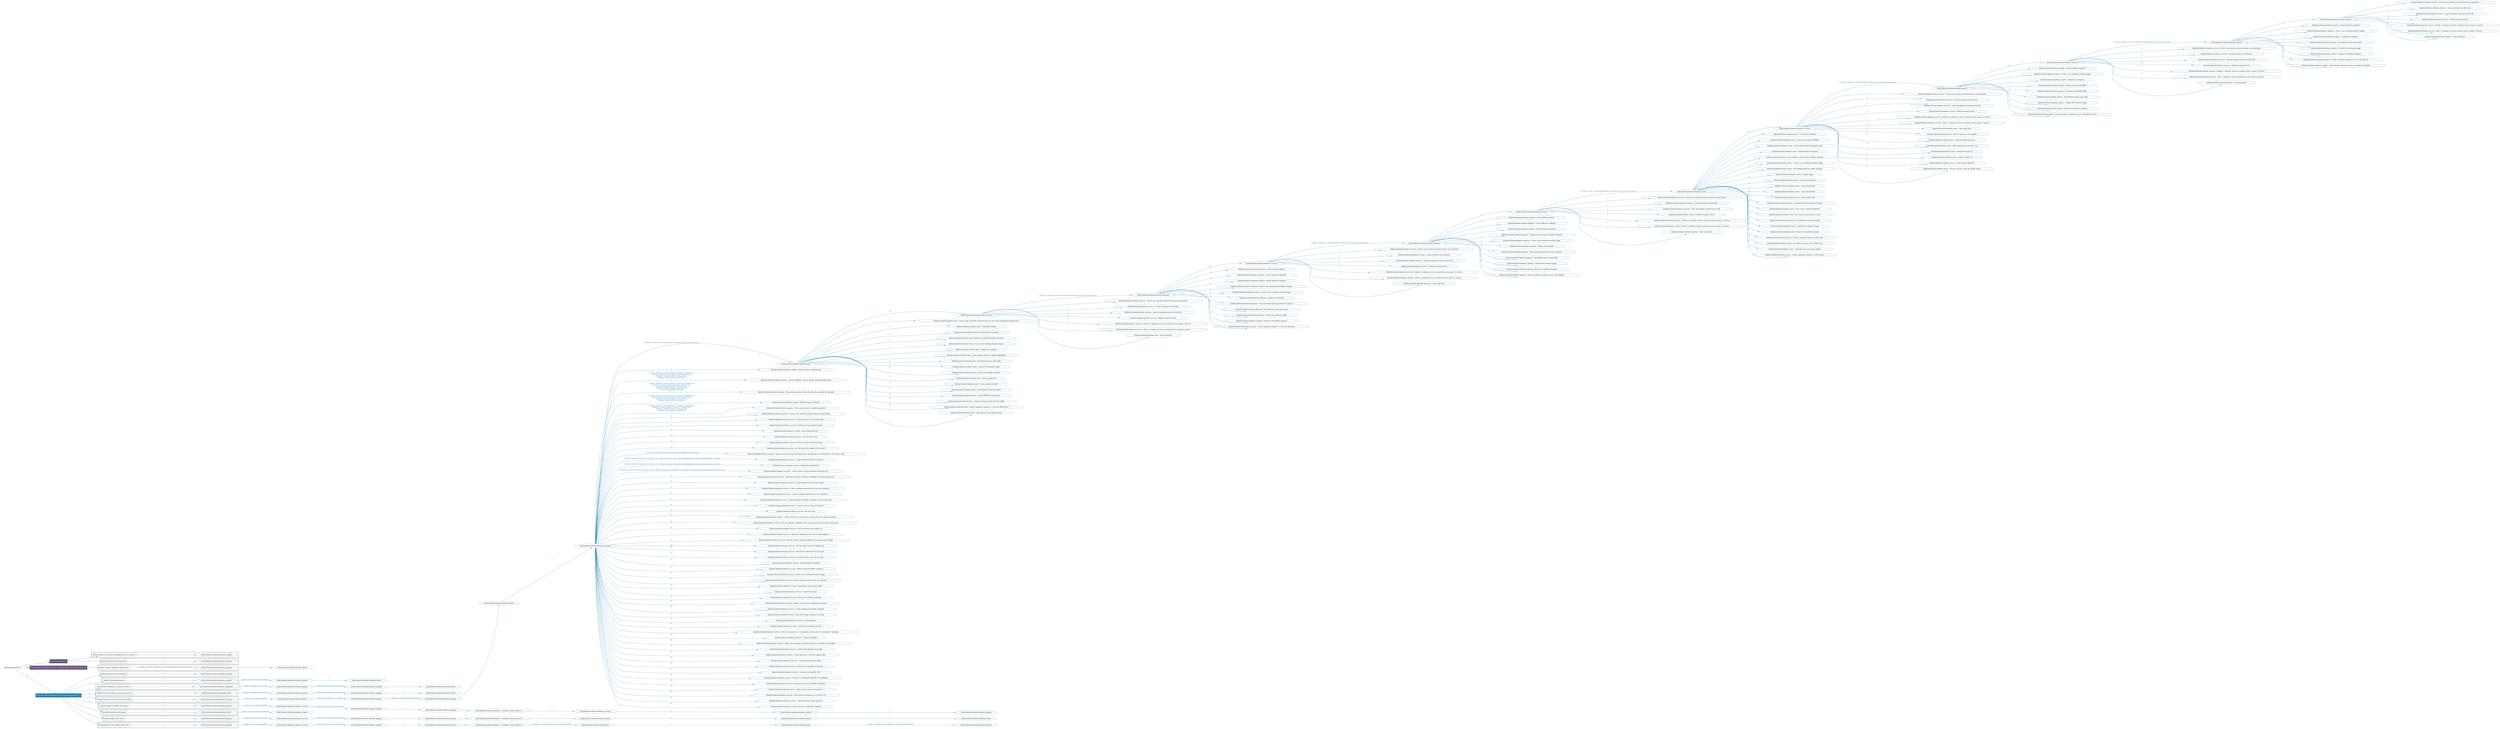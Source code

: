 digraph {
	graph [concentrate=true ordering=in rankdir=LR ratio=fill]
	edge [esep=5 sep=10]
	"kubeinit/playbook.yml" [id=root_node style=dotted]
	play_f3418b13 [label="Play: Initial setup (1)" color="#525a7a" fontcolor="#ffffff" id=play_f3418b13 shape=box style=filled tooltip=localhost]
	"kubeinit/playbook.yml" -> play_f3418b13 [label="1 " color="#525a7a" fontcolor="#525a7a" id=edge_298143c1 labeltooltip="1 " tooltip="1 "]
	subgraph "kubeinit.kubeinit.kubeinit_prepare" {
		role_bedaa003 [label="[role] kubeinit.kubeinit.kubeinit_prepare" color="#525a7a" id=role_bedaa003 tooltip="kubeinit.kubeinit.kubeinit_prepare"]
	}
	subgraph "kubeinit.kubeinit.kubeinit_prepare" {
		role_35c92551 [label="[role] kubeinit.kubeinit.kubeinit_prepare" color="#525a7a" id=role_35c92551 tooltip="kubeinit.kubeinit.kubeinit_prepare"]
	}
	subgraph "Play: Initial setup (1)" {
		play_f3418b13 -> block_033171aa [label=1 color="#525a7a" fontcolor="#525a7a" id=edge_b9b95760 labeltooltip=1 tooltip=1]
		subgraph cluster_block_033171aa {
			block_033171aa [label="[block] Gather facts about the deployment environment" color="#525a7a" id=block_033171aa labeltooltip="Gather facts about the deployment environment" shape=box tooltip="Gather facts about the deployment environment"]
			block_033171aa -> role_bedaa003 [label="1 " color="#525a7a" fontcolor="#525a7a" id=edge_0b702996 labeltooltip="1 " tooltip="1 "]
		}
		play_f3418b13 -> block_735fc652 [label=2 color="#525a7a" fontcolor="#525a7a" id=edge_75b9f036 labeltooltip=2 tooltip=2]
		subgraph cluster_block_735fc652 {
			block_735fc652 [label="[block] Prepare the hypervisors" color="#525a7a" id=block_735fc652 labeltooltip="Prepare the hypervisors" shape=box tooltip="Prepare the hypervisors"]
			block_735fc652 -> role_35c92551 [label="1 " color="#525a7a" fontcolor="#525a7a" id=edge_34299f41 labeltooltip="1 " tooltip="1 "]
		}
	}
	play_0e36daba [label="Play: Prepare all hypervisor hosts to deploy service and cluster nodes (0)" color="#6d507c" fontcolor="#ffffff" id=play_0e36daba shape=box style=filled tooltip="Play: Prepare all hypervisor hosts to deploy service and cluster nodes (0)"]
	"kubeinit/playbook.yml" -> play_0e36daba [label="2 " color="#6d507c" fontcolor="#6d507c" id=edge_6809ac39 labeltooltip="2 " tooltip="2 "]
	subgraph "kubeinit.kubeinit.kubeinit_libvirt" {
		role_8a8606c4 [label="[role] kubeinit.kubeinit.kubeinit_libvirt" color="#6d507c" id=role_8a8606c4 tooltip="kubeinit.kubeinit.kubeinit_libvirt"]
	}
	subgraph "kubeinit.kubeinit.kubeinit_prepare" {
		role_c59c9bec [label="[role] kubeinit.kubeinit.kubeinit_prepare" color="#6d507c" id=role_c59c9bec tooltip="kubeinit.kubeinit.kubeinit_prepare"]
		role_c59c9bec -> role_8a8606c4 [label="1 " color="#6d507c" fontcolor="#6d507c" id=edge_484ad49a labeltooltip="1 " tooltip="1 "]
	}
	subgraph "Play: Prepare all hypervisor hosts to deploy service and cluster nodes (0)" {
		play_0e36daba -> block_635544c5 [label=1 color="#6d507c" fontcolor="#6d507c" id=edge_f3dc1fb8 labeltooltip=1 tooltip=1]
		subgraph cluster_block_635544c5 {
			block_635544c5 [label="[block] Prepare individual hypervisors" color="#6d507c" id=block_635544c5 labeltooltip="Prepare individual hypervisors" shape=box tooltip="Prepare individual hypervisors"]
			block_635544c5 -> role_c59c9bec [label="1 [when: inventory_hostname in hostvars['kubeinit-facts'].hypervisors]" color="#6d507c" fontcolor="#6d507c" id=edge_6e279929 labeltooltip="1 [when: inventory_hostname in hostvars['kubeinit-facts'].hypervisors]" tooltip="1 [when: inventory_hostname in hostvars['kubeinit-facts'].hypervisors]"]
		}
	}
	play_ef5916e9 [label="Play: Run cluster deployment on prepared hypervisors (1)" color="#1c81b0" fontcolor="#ffffff" id=play_ef5916e9 shape=box style=filled tooltip=localhost]
	"kubeinit/playbook.yml" -> play_ef5916e9 [label="3 " color="#1c81b0" fontcolor="#1c81b0" id=edge_b8ed651c labeltooltip="3 " tooltip="3 "]
	subgraph "kubeinit.kubeinit.kubeinit_prepare" {
		role_a5dd2edf [label="[role] kubeinit.kubeinit.kubeinit_prepare" color="#1c81b0" id=role_a5dd2edf tooltip="kubeinit.kubeinit.kubeinit_prepare"]
	}
	subgraph "kubeinit.kubeinit.kubeinit_libvirt" {
		role_4eb7fe07 [label="[role] kubeinit.kubeinit.kubeinit_libvirt" color="#1c81b0" id=role_4eb7fe07 tooltip="kubeinit.kubeinit.kubeinit_libvirt"]
	}
	subgraph "kubeinit.kubeinit.kubeinit_prepare" {
		role_5d344c51 [label="[role] kubeinit.kubeinit.kubeinit_prepare" color="#1c81b0" id=role_5d344c51 tooltip="kubeinit.kubeinit.kubeinit_prepare"]
		role_5d344c51 -> role_4eb7fe07 [label="1 " color="#1c81b0" fontcolor="#1c81b0" id=edge_5306f76f labeltooltip="1 " tooltip="1 "]
	}
	subgraph "kubeinit.kubeinit.kubeinit_prepare" {
		role_6cf9576a [label="[role] kubeinit.kubeinit.kubeinit_prepare" color="#1c81b0" id=role_6cf9576a tooltip="kubeinit.kubeinit.kubeinit_prepare"]
		role_6cf9576a -> role_5d344c51 [label="1 [when: not environment_prepared]" color="#1c81b0" fontcolor="#1c81b0" id=edge_91d3a9d6 labeltooltip="1 [when: not environment_prepared]" tooltip="1 [when: not environment_prepared]"]
	}
	subgraph "kubeinit.kubeinit.kubeinit_libvirt" {
		role_fe5f7dbb [label="[role] kubeinit.kubeinit.kubeinit_libvirt" color="#1c81b0" id=role_fe5f7dbb tooltip="kubeinit.kubeinit.kubeinit_libvirt"]
	}
	subgraph "kubeinit.kubeinit.kubeinit_prepare" {
		role_7599261a [label="[role] kubeinit.kubeinit.kubeinit_prepare" color="#1c81b0" id=role_7599261a tooltip="kubeinit.kubeinit.kubeinit_prepare"]
		role_7599261a -> role_fe5f7dbb [label="1 " color="#1c81b0" fontcolor="#1c81b0" id=edge_2fb70901 labeltooltip="1 " tooltip="1 "]
	}
	subgraph "kubeinit.kubeinit.kubeinit_prepare" {
		role_8cbaa429 [label="[role] kubeinit.kubeinit.kubeinit_prepare" color="#1c81b0" id=role_8cbaa429 tooltip="kubeinit.kubeinit.kubeinit_prepare"]
		role_8cbaa429 -> role_7599261a [label="1 [when: not environment_prepared]" color="#1c81b0" fontcolor="#1c81b0" id=edge_1717adac labeltooltip="1 [when: not environment_prepared]" tooltip="1 [when: not environment_prepared]"]
	}
	subgraph "kubeinit.kubeinit.kubeinit_validations" {
		role_7bf279f4 [label="[role] kubeinit.kubeinit.kubeinit_validations" color="#1c81b0" id=role_7bf279f4 tooltip="kubeinit.kubeinit.kubeinit_validations"]
		role_7bf279f4 -> role_8cbaa429 [label="1 [when: not hypervisors_cleaned]" color="#1c81b0" fontcolor="#1c81b0" id=edge_a8eaeb84 labeltooltip="1 [when: not hypervisors_cleaned]" tooltip="1 [when: not hypervisors_cleaned]"]
	}
	subgraph "kubeinit.kubeinit.kubeinit_libvirt" {
		role_e26416ba [label="[role] kubeinit.kubeinit.kubeinit_libvirt" color="#1c81b0" id=role_e26416ba tooltip="kubeinit.kubeinit.kubeinit_libvirt"]
	}
	subgraph "kubeinit.kubeinit.kubeinit_prepare" {
		role_9853e828 [label="[role] kubeinit.kubeinit.kubeinit_prepare" color="#1c81b0" id=role_9853e828 tooltip="kubeinit.kubeinit.kubeinit_prepare"]
		role_9853e828 -> role_e26416ba [label="1 " color="#1c81b0" fontcolor="#1c81b0" id=edge_47d1ab9c labeltooltip="1 " tooltip="1 "]
	}
	subgraph "kubeinit.kubeinit.kubeinit_prepare" {
		role_475f8fa8 [label="[role] kubeinit.kubeinit.kubeinit_prepare" color="#1c81b0" id=role_475f8fa8 tooltip="kubeinit.kubeinit.kubeinit_prepare"]
		role_475f8fa8 -> role_9853e828 [label="1 [when: not environment_prepared]" color="#1c81b0" fontcolor="#1c81b0" id=edge_6d0da57f labeltooltip="1 [when: not environment_prepared]" tooltip="1 [when: not environment_prepared]"]
	}
	subgraph "kubeinit.kubeinit.kubeinit_libvirt" {
		role_8d4f0c8e [label="[role] kubeinit.kubeinit.kubeinit_libvirt" color="#1c81b0" id=role_8d4f0c8e tooltip="kubeinit.kubeinit.kubeinit_libvirt"]
		role_8d4f0c8e -> role_475f8fa8 [label="1 [when: not hypervisors_cleaned]" color="#1c81b0" fontcolor="#1c81b0" id=edge_19bc66b1 labeltooltip="1 [when: not hypervisors_cleaned]" tooltip="1 [when: not hypervisors_cleaned]"]
	}
	subgraph "kubeinit.kubeinit.kubeinit_services" {
		role_7a84e90f [label="[role] kubeinit.kubeinit.kubeinit_services" color="#1c81b0" id=role_7a84e90f tooltip="kubeinit.kubeinit.kubeinit_services"]
		task_f960565b [label="kubeinit.kubeinit.kubeinit_services : Ensure user specific systemd instance are persistent" color="#1c81b0" id=task_f960565b shape=octagon tooltip="kubeinit.kubeinit.kubeinit_services : Ensure user specific systemd instance are persistent"]
		role_7a84e90f -> task_f960565b [label="1 " color="#1c81b0" fontcolor="#1c81b0" id=edge_e2ad2898 labeltooltip="1 " tooltip="1 "]
		task_52a369a1 [label="kubeinit.kubeinit.kubeinit_services : Create systemd user directory" color="#1c81b0" id=task_52a369a1 shape=octagon tooltip="kubeinit.kubeinit.kubeinit_services : Create systemd user directory"]
		role_7a84e90f -> task_52a369a1 [label="2 " color="#1c81b0" fontcolor="#1c81b0" id=edge_34c819fe labeltooltip="2 " tooltip="2 "]
		task_2eea8d55 [label="kubeinit.kubeinit.kubeinit_services : Copy the podman systemd service file" color="#1c81b0" id=task_2eea8d55 shape=octagon tooltip="kubeinit.kubeinit.kubeinit_services : Copy the podman systemd service file"]
		role_7a84e90f -> task_2eea8d55 [label="3 " color="#1c81b0" fontcolor="#1c81b0" id=edge_ec672c2c labeltooltip="3 " tooltip="3 "]
		task_ceb91f52 [label="kubeinit.kubeinit.kubeinit_services : Reload systemd service" color="#1c81b0" id=task_ceb91f52 shape=octagon tooltip="kubeinit.kubeinit.kubeinit_services : Reload systemd service"]
		role_7a84e90f -> task_ceb91f52 [label="4 " color="#1c81b0" fontcolor="#1c81b0" id=edge_6c4e90ef labeltooltip="4 " tooltip="4 "]
		task_f48b5282 [label="kubeinit.kubeinit.kubeinit_services : Enable {{ kubeinit_services_systemd_service_name }}.service" color="#1c81b0" id=task_f48b5282 shape=octagon tooltip="kubeinit.kubeinit.kubeinit_services : Enable {{ kubeinit_services_systemd_service_name }}.service"]
		role_7a84e90f -> task_f48b5282 [label="5 " color="#1c81b0" fontcolor="#1c81b0" id=edge_0806535e labeltooltip="5 " tooltip="5 "]
		task_4396b4c8 [label="kubeinit.kubeinit.kubeinit_services : Start {{ kubeinit_services_systemd_service_name }}.service" color="#1c81b0" id=task_4396b4c8 shape=octagon tooltip="kubeinit.kubeinit.kubeinit_services : Start {{ kubeinit_services_systemd_service_name }}.service"]
		role_7a84e90f -> task_4396b4c8 [label="6 " color="#1c81b0" fontcolor="#1c81b0" id=edge_205d2cf2 labeltooltip="6 " tooltip="6 "]
		task_e9c4aded [label="kubeinit.kubeinit.kubeinit_registry : Clear temp facts" color="#1c81b0" id=task_e9c4aded shape=octagon tooltip="kubeinit.kubeinit.kubeinit_registry : Clear temp facts"]
		role_7a84e90f -> task_e9c4aded [label="7 " color="#1c81b0" fontcolor="#1c81b0" id=edge_e5f41603 labeltooltip="7 " tooltip="7 "]
	}
	subgraph "kubeinit.kubeinit.kubeinit_registry" {
		role_28def7a1 [label="[role] kubeinit.kubeinit.kubeinit_registry" color="#1c81b0" id=role_28def7a1 tooltip="kubeinit.kubeinit.kubeinit_registry"]
		task_071350e5 [label="kubeinit.kubeinit.kubeinit_registry : Install buildah if required" color="#1c81b0" id=task_071350e5 shape=octagon tooltip="kubeinit.kubeinit.kubeinit_registry : Install buildah if required"]
		role_28def7a1 -> task_071350e5 [label="1 " color="#1c81b0" fontcolor="#1c81b0" id=edge_1eb8c1ff labeltooltip="1 " tooltip="1 "]
		task_05dc6406 [label="kubeinit.kubeinit.kubeinit_registry : Create a new working container image" color="#1c81b0" id=task_05dc6406 shape=octagon tooltip="kubeinit.kubeinit.kubeinit_registry : Create a new working container image"]
		role_28def7a1 -> task_05dc6406 [label="2 " color="#1c81b0" fontcolor="#1c81b0" id=edge_43d710ef labeltooltip="2 " tooltip="2 "]
		task_3476ac9d [label="kubeinit.kubeinit.kubeinit_registry : Update the container" color="#1c81b0" id=task_3476ac9d shape=octagon tooltip="kubeinit.kubeinit.kubeinit_registry : Update the container"]
		role_28def7a1 -> task_3476ac9d [label="3 " color="#1c81b0" fontcolor="#1c81b0" id=edge_e0ca5093 labeltooltip="3 " tooltip="3 "]
		task_7b3d89d4 [label="kubeinit.kubeinit.kubeinit_registry : Set kubeinit-cluster-name label" color="#1c81b0" id=task_7b3d89d4 shape=octagon tooltip="kubeinit.kubeinit.kubeinit_registry : Set kubeinit-cluster-name label"]
		role_28def7a1 -> task_7b3d89d4 [label="4 " color="#1c81b0" fontcolor="#1c81b0" id=edge_406c0b36 labeltooltip="4 " tooltip="4 "]
		task_3cfdb204 [label="kubeinit.kubeinit.kubeinit_registry : Commit the container image" color="#1c81b0" id=task_3cfdb204 shape=octagon tooltip="kubeinit.kubeinit.kubeinit_registry : Commit the container image"]
		role_28def7a1 -> task_3cfdb204 [label="5 " color="#1c81b0" fontcolor="#1c81b0" id=edge_28586f6f labeltooltip="5 " tooltip="5 "]
		task_7560a884 [label="kubeinit.kubeinit.kubeinit_registry : Remove the buildah container" color="#1c81b0" id=task_7560a884 shape=octagon tooltip="kubeinit.kubeinit.kubeinit_registry : Remove the buildah container"]
		role_28def7a1 -> task_7560a884 [label="6 " color="#1c81b0" fontcolor="#1c81b0" id=edge_d96cf05c labeltooltip="6 " tooltip="6 "]
		task_de48ae62 [label="kubeinit.kubeinit.kubeinit_registry : Create a podman container to serve the registry" color="#1c81b0" id=task_de48ae62 shape=octagon tooltip="kubeinit.kubeinit.kubeinit_registry : Create a podman container to serve the registry"]
		role_28def7a1 -> task_de48ae62 [label="7 " color="#1c81b0" fontcolor="#1c81b0" id=edge_ee30a25e labeltooltip="7 " tooltip="7 "]
		task_5ba7f741 [label="kubeinit.kubeinit.kubeinit_registry : Copy kubeinit registry secrets into registry container" color="#1c81b0" id=task_5ba7f741 shape=octagon tooltip="kubeinit.kubeinit.kubeinit_registry : Copy kubeinit registry secrets into registry container"]
		role_28def7a1 -> task_5ba7f741 [label="8 " color="#1c81b0" fontcolor="#1c81b0" id=edge_8dc53969 labeltooltip="8 " tooltip="8 "]
		role_28def7a1 -> role_7a84e90f [label="9 " color="#1c81b0" fontcolor="#1c81b0" id=edge_24defa1d labeltooltip="9 " tooltip="9 "]
	}
	subgraph "kubeinit.kubeinit.kubeinit_services" {
		role_9c15ad8e [label="[role] kubeinit.kubeinit.kubeinit_services" color="#1c81b0" id=role_9c15ad8e tooltip="kubeinit.kubeinit.kubeinit_services"]
		task_3c6b50ac [label="kubeinit.kubeinit.kubeinit_services : Ensure user specific systemd instance are persistent" color="#1c81b0" id=task_3c6b50ac shape=octagon tooltip="kubeinit.kubeinit.kubeinit_services : Ensure user specific systemd instance are persistent"]
		role_9c15ad8e -> task_3c6b50ac [label="1 " color="#1c81b0" fontcolor="#1c81b0" id=edge_c30ac23d labeltooltip="1 " tooltip="1 "]
		task_dc9592ac [label="kubeinit.kubeinit.kubeinit_services : Create systemd user directory" color="#1c81b0" id=task_dc9592ac shape=octagon tooltip="kubeinit.kubeinit.kubeinit_services : Create systemd user directory"]
		role_9c15ad8e -> task_dc9592ac [label="2 " color="#1c81b0" fontcolor="#1c81b0" id=edge_916e441c labeltooltip="2 " tooltip="2 "]
		task_1ddebb25 [label="kubeinit.kubeinit.kubeinit_services : Copy the podman systemd service file" color="#1c81b0" id=task_1ddebb25 shape=octagon tooltip="kubeinit.kubeinit.kubeinit_services : Copy the podman systemd service file"]
		role_9c15ad8e -> task_1ddebb25 [label="3 " color="#1c81b0" fontcolor="#1c81b0" id=edge_455e1489 labeltooltip="3 " tooltip="3 "]
		task_4e9a5b69 [label="kubeinit.kubeinit.kubeinit_services : Reload systemd service" color="#1c81b0" id=task_4e9a5b69 shape=octagon tooltip="kubeinit.kubeinit.kubeinit_services : Reload systemd service"]
		role_9c15ad8e -> task_4e9a5b69 [label="4 " color="#1c81b0" fontcolor="#1c81b0" id=edge_73acae47 labeltooltip="4 " tooltip="4 "]
		task_109f2714 [label="kubeinit.kubeinit.kubeinit_services : Enable {{ kubeinit_services_systemd_service_name }}.service" color="#1c81b0" id=task_109f2714 shape=octagon tooltip="kubeinit.kubeinit.kubeinit_services : Enable {{ kubeinit_services_systemd_service_name }}.service"]
		role_9c15ad8e -> task_109f2714 [label="5 " color="#1c81b0" fontcolor="#1c81b0" id=edge_da9dc893 labeltooltip="5 " tooltip="5 "]
		task_d7fe7390 [label="kubeinit.kubeinit.kubeinit_services : Start {{ kubeinit_services_systemd_service_name }}.service" color="#1c81b0" id=task_d7fe7390 shape=octagon tooltip="kubeinit.kubeinit.kubeinit_services : Start {{ kubeinit_services_systemd_service_name }}.service"]
		role_9c15ad8e -> task_d7fe7390 [label="6 " color="#1c81b0" fontcolor="#1c81b0" id=edge_2a46f6e2 labeltooltip="6 " tooltip="6 "]
		task_d241dea4 [label="kubeinit.kubeinit.kubeinit_apache : Clear temp facts" color="#1c81b0" id=task_d241dea4 shape=octagon tooltip="kubeinit.kubeinit.kubeinit_apache : Clear temp facts"]
		role_9c15ad8e -> task_d241dea4 [label="7 " color="#1c81b0" fontcolor="#1c81b0" id=edge_54492b16 labeltooltip="7 " tooltip="7 "]
		role_9c15ad8e -> role_28def7a1 [label="8 [when: 'registry' in hostvars[kubeinit_deployment_node_name].services]" color="#1c81b0" fontcolor="#1c81b0" id=edge_a05569cd labeltooltip="8 [when: 'registry' in hostvars[kubeinit_deployment_node_name].services]" tooltip="8 [when: 'registry' in hostvars[kubeinit_deployment_node_name].services]"]
	}
	subgraph "kubeinit.kubeinit.kubeinit_apache" {
		role_2c5a809e [label="[role] kubeinit.kubeinit.kubeinit_apache" color="#1c81b0" id=role_2c5a809e tooltip="kubeinit.kubeinit.kubeinit_apache"]
		task_1cc9f47a [label="kubeinit.kubeinit.kubeinit_apache : Install buildah if required" color="#1c81b0" id=task_1cc9f47a shape=octagon tooltip="kubeinit.kubeinit.kubeinit_apache : Install buildah if required"]
		role_2c5a809e -> task_1cc9f47a [label="1 " color="#1c81b0" fontcolor="#1c81b0" id=edge_fe3b874a labeltooltip="1 " tooltip="1 "]
		task_85e8b38a [label="kubeinit.kubeinit.kubeinit_apache : Create a new working container image" color="#1c81b0" id=task_85e8b38a shape=octagon tooltip="kubeinit.kubeinit.kubeinit_apache : Create a new working container image"]
		role_2c5a809e -> task_85e8b38a [label="2 " color="#1c81b0" fontcolor="#1c81b0" id=edge_ad3a23fd labeltooltip="2 " tooltip="2 "]
		task_4f0507f2 [label="kubeinit.kubeinit.kubeinit_apache : Update the container" color="#1c81b0" id=task_4f0507f2 shape=octagon tooltip="kubeinit.kubeinit.kubeinit_apache : Update the container"]
		role_2c5a809e -> task_4f0507f2 [label="3 " color="#1c81b0" fontcolor="#1c81b0" id=edge_9b873d9b labeltooltip="3 " tooltip="3 "]
		task_d52bf68e [label="kubeinit.kubeinit.kubeinit_apache : Replace port 80 with 8080" color="#1c81b0" id=task_d52bf68e shape=octagon tooltip="kubeinit.kubeinit.kubeinit_apache : Replace port 80 with 8080"]
		role_2c5a809e -> task_d52bf68e [label="4 " color="#1c81b0" fontcolor="#1c81b0" id=edge_5f64920a labeltooltip="4 " tooltip="4 "]
		task_5e83c813 [label="kubeinit.kubeinit.kubeinit_apache : Create link to kubeinit folder" color="#1c81b0" id=task_5e83c813 shape=octagon tooltip="kubeinit.kubeinit.kubeinit_apache : Create link to kubeinit folder"]
		role_2c5a809e -> task_5e83c813 [label="5 " color="#1c81b0" fontcolor="#1c81b0" id=edge_ed392392 labeltooltip="5 " tooltip="5 "]
		task_4d6b2730 [label="kubeinit.kubeinit.kubeinit_apache : Set kubeinit-cluster-name label" color="#1c81b0" id=task_4d6b2730 shape=octagon tooltip="kubeinit.kubeinit.kubeinit_apache : Set kubeinit-cluster-name label"]
		role_2c5a809e -> task_4d6b2730 [label="6 " color="#1c81b0" fontcolor="#1c81b0" id=edge_f8582ac6 labeltooltip="6 " tooltip="6 "]
		task_d1863a02 [label="kubeinit.kubeinit.kubeinit_apache : Commit the container image" color="#1c81b0" id=task_d1863a02 shape=octagon tooltip="kubeinit.kubeinit.kubeinit_apache : Commit the container image"]
		role_2c5a809e -> task_d1863a02 [label="7 " color="#1c81b0" fontcolor="#1c81b0" id=edge_7d6afff4 labeltooltip="7 " tooltip="7 "]
		task_d83a079a [label="kubeinit.kubeinit.kubeinit_apache : Remove the buildah container" color="#1c81b0" id=task_d83a079a shape=octagon tooltip="kubeinit.kubeinit.kubeinit_apache : Remove the buildah container"]
		role_2c5a809e -> task_d83a079a [label="8 " color="#1c81b0" fontcolor="#1c81b0" id=edge_2c8fda0d labeltooltip="8 " tooltip="8 "]
		task_4f8de620 [label="kubeinit.kubeinit.kubeinit_apache : Create a podman container to serve the Apache server" color="#1c81b0" id=task_4f8de620 shape=octagon tooltip="kubeinit.kubeinit.kubeinit_apache : Create a podman container to serve the Apache server"]
		role_2c5a809e -> task_4f8de620 [label="9 " color="#1c81b0" fontcolor="#1c81b0" id=edge_0583719e labeltooltip="9 " tooltip="9 "]
		role_2c5a809e -> role_9c15ad8e [label="10 " color="#1c81b0" fontcolor="#1c81b0" id=edge_bc5bd19a labeltooltip="10 " tooltip="10 "]
	}
	subgraph "kubeinit.kubeinit.kubeinit_services" {
		role_92cc6ee4 [label="[role] kubeinit.kubeinit.kubeinit_services" color="#1c81b0" id=role_92cc6ee4 tooltip="kubeinit.kubeinit.kubeinit_services"]
		task_308f48de [label="kubeinit.kubeinit.kubeinit_services : Ensure user specific systemd instance are persistent" color="#1c81b0" id=task_308f48de shape=octagon tooltip="kubeinit.kubeinit.kubeinit_services : Ensure user specific systemd instance are persistent"]
		role_92cc6ee4 -> task_308f48de [label="1 " color="#1c81b0" fontcolor="#1c81b0" id=edge_c1402052 labeltooltip="1 " tooltip="1 "]
		task_14707f9c [label="kubeinit.kubeinit.kubeinit_services : Create systemd user directory" color="#1c81b0" id=task_14707f9c shape=octagon tooltip="kubeinit.kubeinit.kubeinit_services : Create systemd user directory"]
		role_92cc6ee4 -> task_14707f9c [label="2 " color="#1c81b0" fontcolor="#1c81b0" id=edge_0bb6591f labeltooltip="2 " tooltip="2 "]
		task_f06df968 [label="kubeinit.kubeinit.kubeinit_services : Copy the podman systemd service file" color="#1c81b0" id=task_f06df968 shape=octagon tooltip="kubeinit.kubeinit.kubeinit_services : Copy the podman systemd service file"]
		role_92cc6ee4 -> task_f06df968 [label="3 " color="#1c81b0" fontcolor="#1c81b0" id=edge_b661251b labeltooltip="3 " tooltip="3 "]
		task_ff8d0878 [label="kubeinit.kubeinit.kubeinit_services : Reload systemd service" color="#1c81b0" id=task_ff8d0878 shape=octagon tooltip="kubeinit.kubeinit.kubeinit_services : Reload systemd service"]
		role_92cc6ee4 -> task_ff8d0878 [label="4 " color="#1c81b0" fontcolor="#1c81b0" id=edge_4de68308 labeltooltip="4 " tooltip="4 "]
		task_1469383f [label="kubeinit.kubeinit.kubeinit_services : Enable {{ kubeinit_services_systemd_service_name }}.service" color="#1c81b0" id=task_1469383f shape=octagon tooltip="kubeinit.kubeinit.kubeinit_services : Enable {{ kubeinit_services_systemd_service_name }}.service"]
		role_92cc6ee4 -> task_1469383f [label="5 " color="#1c81b0" fontcolor="#1c81b0" id=edge_ef5b157f labeltooltip="5 " tooltip="5 "]
		task_98947218 [label="kubeinit.kubeinit.kubeinit_services : Start {{ kubeinit_services_systemd_service_name }}.service" color="#1c81b0" id=task_98947218 shape=octagon tooltip="kubeinit.kubeinit.kubeinit_services : Start {{ kubeinit_services_systemd_service_name }}.service"]
		role_92cc6ee4 -> task_98947218 [label="6 " color="#1c81b0" fontcolor="#1c81b0" id=edge_701d5303 labeltooltip="6 " tooltip="6 "]
		task_7311cce1 [label="kubeinit.kubeinit.kubeinit_nexus : Clear temp facts" color="#1c81b0" id=task_7311cce1 shape=octagon tooltip="kubeinit.kubeinit.kubeinit_nexus : Clear temp facts"]
		role_92cc6ee4 -> task_7311cce1 [label="7 " color="#1c81b0" fontcolor="#1c81b0" id=edge_3d7ec93f labeltooltip="7 " tooltip="7 "]
		task_244eb040 [label="kubeinit.kubeinit.kubeinit_nexus : Wait for service to be available" color="#1c81b0" id=task_244eb040 shape=octagon tooltip="kubeinit.kubeinit.kubeinit_nexus : Wait for service to be available"]
		role_92cc6ee4 -> task_244eb040 [label="8 " color="#1c81b0" fontcolor="#1c81b0" id=edge_b1d793fb labeltooltip="8 " tooltip="8 "]
		task_ebf46fb2 [label="kubeinit.kubeinit.kubeinit_nexus : Copy out admin password" color="#1c81b0" id=task_ebf46fb2 shape=octagon tooltip="kubeinit.kubeinit.kubeinit_nexus : Copy out admin password"]
		role_92cc6ee4 -> task_ebf46fb2 [label="9 " color="#1c81b0" fontcolor="#1c81b0" id=edge_f15143ba labeltooltip="9 " tooltip="9 "]
		task_7a3fd73e [label="kubeinit.kubeinit.kubeinit_nexus : Read admin password into a var" color="#1c81b0" id=task_7a3fd73e shape=octagon tooltip="kubeinit.kubeinit.kubeinit_nexus : Read admin password into a var"]
		role_92cc6ee4 -> task_7a3fd73e [label="10 " color="#1c81b0" fontcolor="#1c81b0" id=edge_3fe81f62 labeltooltip="10 " tooltip="10 "]
		task_980341cd [label="kubeinit.kubeinit.kubeinit_nexus : Install the nexus3 cli" color="#1c81b0" id=task_980341cd shape=octagon tooltip="kubeinit.kubeinit.kubeinit_nexus : Install the nexus3 cli"]
		role_92cc6ee4 -> task_980341cd [label="11 " color="#1c81b0" fontcolor="#1c81b0" id=edge_d0116489 labeltooltip="11 " tooltip="11 "]
		task_b43c5318 [label="kubeinit.kubeinit.kubeinit_nexus : Login to nexus3 cli" color="#1c81b0" id=task_b43c5318 shape=octagon tooltip="kubeinit.kubeinit.kubeinit_nexus : Login to nexus3 cli"]
		role_92cc6ee4 -> task_b43c5318 [label="12 " color="#1c81b0" fontcolor="#1c81b0" id=edge_6f870983 labeltooltip="12 " tooltip="12 "]
		task_7febe77a [label="kubeinit.kubeinit.kubeinit_nexus : Create docker repository" color="#1c81b0" id=task_7febe77a shape=octagon tooltip="kubeinit.kubeinit.kubeinit_nexus : Create docker repository"]
		role_92cc6ee4 -> task_7febe77a [label="13 " color="#1c81b0" fontcolor="#1c81b0" id=edge_0889e332 labeltooltip="13 " tooltip="13 "]
		task_738d5c46 [label="kubeinit.kubeinit.kubeinit_nexus : Activate security realm for docker tokens" color="#1c81b0" id=task_738d5c46 shape=octagon tooltip="kubeinit.kubeinit.kubeinit_nexus : Activate security realm for docker tokens"]
		role_92cc6ee4 -> task_738d5c46 [label="14 " color="#1c81b0" fontcolor="#1c81b0" id=edge_051982d5 labeltooltip="14 " tooltip="14 "]
		role_92cc6ee4 -> role_2c5a809e [label="15 [when: 'apache' in hostvars[kubeinit_deployment_node_name].services]" color="#1c81b0" fontcolor="#1c81b0" id=edge_f3ec16ab labeltooltip="15 [when: 'apache' in hostvars[kubeinit_deployment_node_name].services]" tooltip="15 [when: 'apache' in hostvars[kubeinit_deployment_node_name].services]"]
	}
	subgraph "kubeinit.kubeinit.kubeinit_nexus" {
		role_8ad900bf [label="[role] kubeinit.kubeinit.kubeinit_nexus" color="#1c81b0" id=role_8ad900bf tooltip="kubeinit.kubeinit.kubeinit_nexus"]
		task_647accf8 [label="kubeinit.kubeinit.kubeinit_nexus : Create Nexus folders" color="#1c81b0" id=task_647accf8 shape=octagon tooltip="kubeinit.kubeinit.kubeinit_nexus : Create Nexus folders"]
		role_8ad900bf -> task_647accf8 [label="1 " color="#1c81b0" fontcolor="#1c81b0" id=edge_bfe0d323 labeltooltip="1 " tooltip="1 "]
		task_9845be51 [label="kubeinit.kubeinit.kubeinit_nexus : Create nexus-data subfolders" color="#1c81b0" id=task_9845be51 shape=octagon tooltip="kubeinit.kubeinit.kubeinit_nexus : Create nexus-data subfolders"]
		role_8ad900bf -> task_9845be51 [label="2 " color="#1c81b0" fontcolor="#1c81b0" id=edge_edf6211b labeltooltip="2 " tooltip="2 "]
		task_ca974d38 [label="kubeinit.kubeinit.kubeinit_nexus : Create the property file update script" color="#1c81b0" id=task_ca974d38 shape=octagon tooltip="kubeinit.kubeinit.kubeinit_nexus : Create the property file update script"]
		role_8ad900bf -> task_ca974d38 [label="3 " color="#1c81b0" fontcolor="#1c81b0" id=edge_e7367316 labeltooltip="3 " tooltip="3 "]
		task_b74e6c45 [label="kubeinit.kubeinit.kubeinit_nexus : Install buildah if required" color="#1c81b0" id=task_b74e6c45 shape=octagon tooltip="kubeinit.kubeinit.kubeinit_nexus : Install buildah if required"]
		role_8ad900bf -> task_b74e6c45 [label="4 " color="#1c81b0" fontcolor="#1c81b0" id=edge_770773d0 labeltooltip="4 " tooltip="4 "]
		task_95a0ecc9 [label="kubeinit.kubeinit.kubeinit_nexus : Remove any old nexus buildah container" color="#1c81b0" id=task_95a0ecc9 shape=octagon tooltip="kubeinit.kubeinit.kubeinit_nexus : Remove any old nexus buildah container"]
		role_8ad900bf -> task_95a0ecc9 [label="5 " color="#1c81b0" fontcolor="#1c81b0" id=edge_17a84d75 labeltooltip="5 " tooltip="5 "]
		task_514acf29 [label="kubeinit.kubeinit.kubeinit_nexus : Create a new working container image" color="#1c81b0" id=task_514acf29 shape=octagon tooltip="kubeinit.kubeinit.kubeinit_nexus : Create a new working container image"]
		role_8ad900bf -> task_514acf29 [label="6 " color="#1c81b0" fontcolor="#1c81b0" id=edge_02219c8d labeltooltip="6 " tooltip="6 "]
		task_1084d8da [label="kubeinit.kubeinit.kubeinit_nexus : Set working directory inside container" color="#1c81b0" id=task_1084d8da shape=octagon tooltip="kubeinit.kubeinit.kubeinit_nexus : Set working directory inside container"]
		role_8ad900bf -> task_1084d8da [label="7 " color="#1c81b0" fontcolor="#1c81b0" id=edge_95924939 labeltooltip="7 " tooltip="7 "]
		task_e2084faa [label="kubeinit.kubeinit.kubeinit_nexus : Update image" color="#1c81b0" id=task_e2084faa shape=octagon tooltip="kubeinit.kubeinit.kubeinit_nexus : Update image"]
		role_8ad900bf -> task_e2084faa [label="8 " color="#1c81b0" fontcolor="#1c81b0" id=edge_c8e90557 labeltooltip="8 " tooltip="8 "]
		task_871415d8 [label="kubeinit.kubeinit.kubeinit_nexus : Create java keystore" color="#1c81b0" id=task_871415d8 shape=octagon tooltip="kubeinit.kubeinit.kubeinit_nexus : Create java keystore"]
		role_8ad900bf -> task_871415d8 [label="9 " color="#1c81b0" fontcolor="#1c81b0" id=edge_1af27999 labeltooltip="9 " tooltip="9 "]
		task_093e3eed [label="kubeinit.kubeinit.kubeinit_nexus : Copy keystore file" color="#1c81b0" id=task_093e3eed shape=octagon tooltip="kubeinit.kubeinit.kubeinit_nexus : Copy keystore file"]
		role_8ad900bf -> task_093e3eed [label="10 " color="#1c81b0" fontcolor="#1c81b0" id=edge_ccf7e5dd labeltooltip="10 " tooltip="10 "]
		task_57c97403 [label="kubeinit.kubeinit.kubeinit_nexus : Copy keystore file" color="#1c81b0" id=task_57c97403 shape=octagon tooltip="kubeinit.kubeinit.kubeinit_nexus : Copy keystore file"]
		role_8ad900bf -> task_57c97403 [label="11 " color="#1c81b0" fontcolor="#1c81b0" id=edge_b85ab846 labeltooltip="11 " tooltip="11 "]
		task_8477b385 [label="kubeinit.kubeinit.kubeinit_nexus : Copy keystore file" color="#1c81b0" id=task_8477b385 shape=octagon tooltip="kubeinit.kubeinit.kubeinit_nexus : Copy keystore file"]
		role_8ad900bf -> task_8477b385 [label="12 " color="#1c81b0" fontcolor="#1c81b0" id=edge_066adcd3 labeltooltip="12 " tooltip="12 "]
		task_dbbcfc7e [label="kubeinit.kubeinit.kubeinit_nexus : Link keystore file to alternate location" color="#1c81b0" id=task_dbbcfc7e shape=octagon tooltip="kubeinit.kubeinit.kubeinit_nexus : Link keystore file to alternate location"]
		role_8ad900bf -> task_dbbcfc7e [label="13 " color="#1c81b0" fontcolor="#1c81b0" id=edge_c91d9ea2 labeltooltip="13 " tooltip="13 "]
		task_b1a683fd [label="kubeinit.kubeinit.kubeinit_nexus : Run script to update properties" color="#1c81b0" id=task_b1a683fd shape=octagon tooltip="kubeinit.kubeinit.kubeinit_nexus : Run script to update properties"]
		role_8ad900bf -> task_b1a683fd [label="14 " color="#1c81b0" fontcolor="#1c81b0" id=edge_846b65d2 labeltooltip="14 " tooltip="14 "]
		task_24c16064 [label="kubeinit.kubeinit.kubeinit_nexus : Set owner of nexus data to nexus" color="#1c81b0" id=task_24c16064 shape=octagon tooltip="kubeinit.kubeinit.kubeinit_nexus : Set owner of nexus data to nexus"]
		role_8ad900bf -> task_24c16064 [label="15 " color="#1c81b0" fontcolor="#1c81b0" id=edge_553dda6a labeltooltip="15 " tooltip="15 "]
		task_a6a0bddb [label="kubeinit.kubeinit.kubeinit_nexus : Set kubeinit-cluster-name label" color="#1c81b0" id=task_a6a0bddb shape=octagon tooltip="kubeinit.kubeinit.kubeinit_nexus : Set kubeinit-cluster-name label"]
		role_8ad900bf -> task_a6a0bddb [label="16 " color="#1c81b0" fontcolor="#1c81b0" id=edge_99e286b2 labeltooltip="16 " tooltip="16 "]
		task_e351b665 [label="kubeinit.kubeinit.kubeinit_nexus : Commit the container image" color="#1c81b0" id=task_e351b665 shape=octagon tooltip="kubeinit.kubeinit.kubeinit_nexus : Commit the container image"]
		role_8ad900bf -> task_e351b665 [label="17 " color="#1c81b0" fontcolor="#1c81b0" id=edge_bb6800b7 labeltooltip="17 " tooltip="17 "]
		task_e9c3e7d1 [label="kubeinit.kubeinit.kubeinit_nexus : Remove the buildah container" color="#1c81b0" id=task_e9c3e7d1 shape=octagon tooltip="kubeinit.kubeinit.kubeinit_nexus : Remove the buildah container"]
		role_8ad900bf -> task_e9c3e7d1 [label="18 " color="#1c81b0" fontcolor="#1c81b0" id=edge_8c51e449 labeltooltip="18 " tooltip="18 "]
		task_f92d8fba [label="kubeinit.kubeinit.kubeinit_nexus : Create a podman volume for nexus data" color="#1c81b0" id=task_f92d8fba shape=octagon tooltip="kubeinit.kubeinit.kubeinit_nexus : Create a podman volume for nexus data"]
		role_8ad900bf -> task_f92d8fba [label="19 " color="#1c81b0" fontcolor="#1c81b0" id=edge_74e1886f labeltooltip="19 " tooltip="19 "]
		task_6483f739 [label="kubeinit.kubeinit.kubeinit_nexus : Set nexus as owner of the volume root" color="#1c81b0" id=task_6483f739 shape=octagon tooltip="kubeinit.kubeinit.kubeinit_nexus : Set nexus as owner of the volume root"]
		role_8ad900bf -> task_6483f739 [label="20 " color="#1c81b0" fontcolor="#1c81b0" id=edge_496b74e4 labeltooltip="20 " tooltip="20 "]
		task_9d6513e9 [label="kubeinit.kubeinit.kubeinit_nexus : Copy data into nexus-data volume" color="#1c81b0" id=task_9d6513e9 shape=octagon tooltip="kubeinit.kubeinit.kubeinit_nexus : Copy data into nexus-data volume"]
		role_8ad900bf -> task_9d6513e9 [label="21 " color="#1c81b0" fontcolor="#1c81b0" id=edge_7f0453a8 labeltooltip="21 " tooltip="21 "]
		task_cdc74f09 [label="kubeinit.kubeinit.kubeinit_nexus : Create a podman container to serve nexus" color="#1c81b0" id=task_cdc74f09 shape=octagon tooltip="kubeinit.kubeinit.kubeinit_nexus : Create a podman container to serve nexus"]
		role_8ad900bf -> task_cdc74f09 [label="22 " color="#1c81b0" fontcolor="#1c81b0" id=edge_d177fbac labeltooltip="22 " tooltip="22 "]
		role_8ad900bf -> role_92cc6ee4 [label="23 " color="#1c81b0" fontcolor="#1c81b0" id=edge_4d1bdcf8 labeltooltip="23 " tooltip="23 "]
	}
	subgraph "kubeinit.kubeinit.kubeinit_services" {
		role_57560302 [label="[role] kubeinit.kubeinit.kubeinit_services" color="#1c81b0" id=role_57560302 tooltip="kubeinit.kubeinit.kubeinit_services"]
		task_8b107b59 [label="kubeinit.kubeinit.kubeinit_services : Ensure user specific systemd instance are persistent" color="#1c81b0" id=task_8b107b59 shape=octagon tooltip="kubeinit.kubeinit.kubeinit_services : Ensure user specific systemd instance are persistent"]
		role_57560302 -> task_8b107b59 [label="1 " color="#1c81b0" fontcolor="#1c81b0" id=edge_a0bee6bd labeltooltip="1 " tooltip="1 "]
		task_cfee5914 [label="kubeinit.kubeinit.kubeinit_services : Create systemd user directory" color="#1c81b0" id=task_cfee5914 shape=octagon tooltip="kubeinit.kubeinit.kubeinit_services : Create systemd user directory"]
		role_57560302 -> task_cfee5914 [label="2 " color="#1c81b0" fontcolor="#1c81b0" id=edge_5e8a87da labeltooltip="2 " tooltip="2 "]
		task_a3d2df6f [label="kubeinit.kubeinit.kubeinit_services : Copy the podman systemd service file" color="#1c81b0" id=task_a3d2df6f shape=octagon tooltip="kubeinit.kubeinit.kubeinit_services : Copy the podman systemd service file"]
		role_57560302 -> task_a3d2df6f [label="3 " color="#1c81b0" fontcolor="#1c81b0" id=edge_e69e437e labeltooltip="3 " tooltip="3 "]
		task_2b650db0 [label="kubeinit.kubeinit.kubeinit_services : Reload systemd service" color="#1c81b0" id=task_2b650db0 shape=octagon tooltip="kubeinit.kubeinit.kubeinit_services : Reload systemd service"]
		role_57560302 -> task_2b650db0 [label="4 " color="#1c81b0" fontcolor="#1c81b0" id=edge_57a44568 labeltooltip="4 " tooltip="4 "]
		task_5b542f97 [label="kubeinit.kubeinit.kubeinit_services : Enable {{ kubeinit_services_systemd_service_name }}.service" color="#1c81b0" id=task_5b542f97 shape=octagon tooltip="kubeinit.kubeinit.kubeinit_services : Enable {{ kubeinit_services_systemd_service_name }}.service"]
		role_57560302 -> task_5b542f97 [label="5 " color="#1c81b0" fontcolor="#1c81b0" id=edge_1bbce5d0 labeltooltip="5 " tooltip="5 "]
		task_b35523c1 [label="kubeinit.kubeinit.kubeinit_services : Start {{ kubeinit_services_systemd_service_name }}.service" color="#1c81b0" id=task_b35523c1 shape=octagon tooltip="kubeinit.kubeinit.kubeinit_services : Start {{ kubeinit_services_systemd_service_name }}.service"]
		role_57560302 -> task_b35523c1 [label="6 " color="#1c81b0" fontcolor="#1c81b0" id=edge_7d5a4eb5 labeltooltip="6 " tooltip="6 "]
		task_e4fb9cc9 [label="kubeinit.kubeinit.kubeinit_haproxy : Clear temp facts" color="#1c81b0" id=task_e4fb9cc9 shape=octagon tooltip="kubeinit.kubeinit.kubeinit_haproxy : Clear temp facts"]
		role_57560302 -> task_e4fb9cc9 [label="7 " color="#1c81b0" fontcolor="#1c81b0" id=edge_56f6d595 labeltooltip="7 " tooltip="7 "]
		role_57560302 -> role_8ad900bf [label="8 [when: 'nexus' in hostvars[kubeinit_deployment_node_name].services]" color="#1c81b0" fontcolor="#1c81b0" id=edge_9490a22e labeltooltip="8 [when: 'nexus' in hostvars[kubeinit_deployment_node_name].services]" tooltip="8 [when: 'nexus' in hostvars[kubeinit_deployment_node_name].services]"]
	}
	subgraph "kubeinit.kubeinit.kubeinit_haproxy" {
		role_ad87829c [label="[role] kubeinit.kubeinit.kubeinit_haproxy" color="#1c81b0" id=role_ad87829c tooltip="kubeinit.kubeinit.kubeinit_haproxy"]
		task_22499660 [label="kubeinit.kubeinit.kubeinit_haproxy : Create HAProxy folders" color="#1c81b0" id=task_22499660 shape=octagon tooltip="kubeinit.kubeinit.kubeinit_haproxy : Create HAProxy folders"]
		role_ad87829c -> task_22499660 [label="1 " color="#1c81b0" fontcolor="#1c81b0" id=edge_9f33648c labeltooltip="1 " tooltip="1 "]
		task_49e4158c [label="kubeinit.kubeinit.kubeinit_haproxy : Create HAProxy config file" color="#1c81b0" id=task_49e4158c shape=octagon tooltip="kubeinit.kubeinit.kubeinit_haproxy : Create HAProxy config file"]
		role_ad87829c -> task_49e4158c [label="2 " color="#1c81b0" fontcolor="#1c81b0" id=edge_2a27e61d labeltooltip="2 " tooltip="2 "]
		task_8bdf4c84 [label="kubeinit.kubeinit.kubeinit_haproxy : Install buildah if required" color="#1c81b0" id=task_8bdf4c84 shape=octagon tooltip="kubeinit.kubeinit.kubeinit_haproxy : Install buildah if required"]
		role_ad87829c -> task_8bdf4c84 [label="3 " color="#1c81b0" fontcolor="#1c81b0" id=edge_9fa3b81e labeltooltip="3 " tooltip="3 "]
		task_674d35ed [label="kubeinit.kubeinit.kubeinit_haproxy : Remove any old haproxy buildah container" color="#1c81b0" id=task_674d35ed shape=octagon tooltip="kubeinit.kubeinit.kubeinit_haproxy : Remove any old haproxy buildah container"]
		role_ad87829c -> task_674d35ed [label="4 " color="#1c81b0" fontcolor="#1c81b0" id=edge_348d9d88 labeltooltip="4 " tooltip="4 "]
		task_b71b3956 [label="kubeinit.kubeinit.kubeinit_haproxy : Create a new working container image" color="#1c81b0" id=task_b71b3956 shape=octagon tooltip="kubeinit.kubeinit.kubeinit_haproxy : Create a new working container image"]
		role_ad87829c -> task_b71b3956 [label="5 " color="#1c81b0" fontcolor="#1c81b0" id=edge_1482612f labeltooltip="5 " tooltip="5 "]
		task_56bc9ee6 [label="kubeinit.kubeinit.kubeinit_haproxy : Update the container" color="#1c81b0" id=task_56bc9ee6 shape=octagon tooltip="kubeinit.kubeinit.kubeinit_haproxy : Update the container"]
		role_ad87829c -> task_56bc9ee6 [label="6 " color="#1c81b0" fontcolor="#1c81b0" id=edge_299eb5ed labeltooltip="6 " tooltip="6 "]
		task_bf3510b9 [label="kubeinit.kubeinit.kubeinit_haproxy : Copy generated haproxy.cfg into container" color="#1c81b0" id=task_bf3510b9 shape=octagon tooltip="kubeinit.kubeinit.kubeinit_haproxy : Copy generated haproxy.cfg into container"]
		role_ad87829c -> task_bf3510b9 [label="7 " color="#1c81b0" fontcolor="#1c81b0" id=edge_8f424f36 labeltooltip="7 " tooltip="7 "]
		task_f3565066 [label="kubeinit.kubeinit.kubeinit_haproxy : Set kubeinit-cluster-name label" color="#1c81b0" id=task_f3565066 shape=octagon tooltip="kubeinit.kubeinit.kubeinit_haproxy : Set kubeinit-cluster-name label"]
		role_ad87829c -> task_f3565066 [label="8 " color="#1c81b0" fontcolor="#1c81b0" id=edge_c7828807 labeltooltip="8 " tooltip="8 "]
		task_d8ab8308 [label="kubeinit.kubeinit.kubeinit_haproxy : Commit the container image" color="#1c81b0" id=task_d8ab8308 shape=octagon tooltip="kubeinit.kubeinit.kubeinit_haproxy : Commit the container image"]
		role_ad87829c -> task_d8ab8308 [label="9 " color="#1c81b0" fontcolor="#1c81b0" id=edge_63731fc2 labeltooltip="9 " tooltip="9 "]
		task_f67fcb76 [label="kubeinit.kubeinit.kubeinit_haproxy : Remove the buildah container" color="#1c81b0" id=task_f67fcb76 shape=octagon tooltip="kubeinit.kubeinit.kubeinit_haproxy : Remove the buildah container"]
		role_ad87829c -> task_f67fcb76 [label="10 " color="#1c81b0" fontcolor="#1c81b0" id=edge_4b9c2612 labeltooltip="10 " tooltip="10 "]
		task_6a4b2ec5 [label="kubeinit.kubeinit.kubeinit_haproxy : Create a podman container to serve the haproxy" color="#1c81b0" id=task_6a4b2ec5 shape=octagon tooltip="kubeinit.kubeinit.kubeinit_haproxy : Create a podman container to serve the haproxy"]
		role_ad87829c -> task_6a4b2ec5 [label="11 " color="#1c81b0" fontcolor="#1c81b0" id=edge_52e415cb labeltooltip="11 " tooltip="11 "]
		role_ad87829c -> role_57560302 [label="12 " color="#1c81b0" fontcolor="#1c81b0" id=edge_a73b6d5d labeltooltip="12 " tooltip="12 "]
	}
	subgraph "kubeinit.kubeinit.kubeinit_services" {
		role_255ee31d [label="[role] kubeinit.kubeinit.kubeinit_services" color="#1c81b0" id=role_255ee31d tooltip="kubeinit.kubeinit.kubeinit_services"]
		task_d86225e0 [label="kubeinit.kubeinit.kubeinit_services : Ensure user specific systemd instance are persistent" color="#1c81b0" id=task_d86225e0 shape=octagon tooltip="kubeinit.kubeinit.kubeinit_services : Ensure user specific systemd instance are persistent"]
		role_255ee31d -> task_d86225e0 [label="1 " color="#1c81b0" fontcolor="#1c81b0" id=edge_464ec64a labeltooltip="1 " tooltip="1 "]
		task_ea7e6de6 [label="kubeinit.kubeinit.kubeinit_services : Create systemd user directory" color="#1c81b0" id=task_ea7e6de6 shape=octagon tooltip="kubeinit.kubeinit.kubeinit_services : Create systemd user directory"]
		role_255ee31d -> task_ea7e6de6 [label="2 " color="#1c81b0" fontcolor="#1c81b0" id=edge_30d76b73 labeltooltip="2 " tooltip="2 "]
		task_042e97f4 [label="kubeinit.kubeinit.kubeinit_services : Copy the podman systemd service file" color="#1c81b0" id=task_042e97f4 shape=octagon tooltip="kubeinit.kubeinit.kubeinit_services : Copy the podman systemd service file"]
		role_255ee31d -> task_042e97f4 [label="3 " color="#1c81b0" fontcolor="#1c81b0" id=edge_6628677f labeltooltip="3 " tooltip="3 "]
		task_e351d2c1 [label="kubeinit.kubeinit.kubeinit_services : Reload systemd service" color="#1c81b0" id=task_e351d2c1 shape=octagon tooltip="kubeinit.kubeinit.kubeinit_services : Reload systemd service"]
		role_255ee31d -> task_e351d2c1 [label="4 " color="#1c81b0" fontcolor="#1c81b0" id=edge_b54a3d58 labeltooltip="4 " tooltip="4 "]
		task_d1670a0b [label="kubeinit.kubeinit.kubeinit_services : Enable {{ kubeinit_services_systemd_service_name }}.service" color="#1c81b0" id=task_d1670a0b shape=octagon tooltip="kubeinit.kubeinit.kubeinit_services : Enable {{ kubeinit_services_systemd_service_name }}.service"]
		role_255ee31d -> task_d1670a0b [label="5 " color="#1c81b0" fontcolor="#1c81b0" id=edge_e5cdf5c1 labeltooltip="5 " tooltip="5 "]
		task_4ba5c354 [label="kubeinit.kubeinit.kubeinit_services : Start {{ kubeinit_services_systemd_service_name }}.service" color="#1c81b0" id=task_4ba5c354 shape=octagon tooltip="kubeinit.kubeinit.kubeinit_services : Start {{ kubeinit_services_systemd_service_name }}.service"]
		role_255ee31d -> task_4ba5c354 [label="6 " color="#1c81b0" fontcolor="#1c81b0" id=edge_174d3b10 labeltooltip="6 " tooltip="6 "]
		task_d6403c58 [label="kubeinit.kubeinit.kubeinit_dnsmasq : Clear temp facts" color="#1c81b0" id=task_d6403c58 shape=octagon tooltip="kubeinit.kubeinit.kubeinit_dnsmasq : Clear temp facts"]
		role_255ee31d -> task_d6403c58 [label="7 " color="#1c81b0" fontcolor="#1c81b0" id=edge_f831c0ba labeltooltip="7 " tooltip="7 "]
		role_255ee31d -> role_ad87829c [label="8 [when: 'haproxy' in hostvars[kubeinit_deployment_node_name].services]" color="#1c81b0" fontcolor="#1c81b0" id=edge_c3e8d009 labeltooltip="8 [when: 'haproxy' in hostvars[kubeinit_deployment_node_name].services]" tooltip="8 [when: 'haproxy' in hostvars[kubeinit_deployment_node_name].services]"]
	}
	subgraph "kubeinit.kubeinit.kubeinit_dnsmasq" {
		role_2cad86c9 [label="[role] kubeinit.kubeinit.kubeinit_dnsmasq" color="#1c81b0" id=role_2cad86c9 tooltip="kubeinit.kubeinit.kubeinit_dnsmasq"]
		task_63a1cd33 [label="kubeinit.kubeinit.kubeinit_dnsmasq : Create dnsmasq folders" color="#1c81b0" id=task_63a1cd33 shape=octagon tooltip="kubeinit.kubeinit.kubeinit_dnsmasq : Create dnsmasq folders"]
		role_2cad86c9 -> task_63a1cd33 [label="1 " color="#1c81b0" fontcolor="#1c81b0" id=edge_69300a45 labeltooltip="1 " tooltip="1 "]
		task_7a257384 [label="kubeinit.kubeinit.kubeinit_dnsmasq : Create dnsmasq config file" color="#1c81b0" id=task_7a257384 shape=octagon tooltip="kubeinit.kubeinit.kubeinit_dnsmasq : Create dnsmasq config file"]
		role_2cad86c9 -> task_7a257384 [label="2 " color="#1c81b0" fontcolor="#1c81b0" id=edge_8945c914 labeltooltip="2 " tooltip="2 "]
		task_e9695b45 [label="kubeinit.kubeinit.kubeinit_dnsmasq : Install buildah if required" color="#1c81b0" id=task_e9695b45 shape=octagon tooltip="kubeinit.kubeinit.kubeinit_dnsmasq : Install buildah if required"]
		role_2cad86c9 -> task_e9695b45 [label="3 " color="#1c81b0" fontcolor="#1c81b0" id=edge_4b4ea7d3 labeltooltip="3 " tooltip="3 "]
		task_5b62492e [label="kubeinit.kubeinit.kubeinit_dnsmasq : Remove any old dnsmasq buildah container" color="#1c81b0" id=task_5b62492e shape=octagon tooltip="kubeinit.kubeinit.kubeinit_dnsmasq : Remove any old dnsmasq buildah container"]
		role_2cad86c9 -> task_5b62492e [label="4 " color="#1c81b0" fontcolor="#1c81b0" id=edge_d3783c65 labeltooltip="4 " tooltip="4 "]
		task_aed41ea8 [label="kubeinit.kubeinit.kubeinit_dnsmasq : Create a new working container image" color="#1c81b0" id=task_aed41ea8 shape=octagon tooltip="kubeinit.kubeinit.kubeinit_dnsmasq : Create a new working container image"]
		role_2cad86c9 -> task_aed41ea8 [label="5 " color="#1c81b0" fontcolor="#1c81b0" id=edge_7ba593a2 labeltooltip="5 " tooltip="5 "]
		task_aea01b60 [label="kubeinit.kubeinit.kubeinit_dnsmasq : Update the container" color="#1c81b0" id=task_aea01b60 shape=octagon tooltip="kubeinit.kubeinit.kubeinit_dnsmasq : Update the container"]
		role_2cad86c9 -> task_aea01b60 [label="6 " color="#1c81b0" fontcolor="#1c81b0" id=edge_143c1019 labeltooltip="6 " tooltip="6 "]
		task_116ea1f8 [label="kubeinit.kubeinit.kubeinit_dnsmasq : Copy generated dnsmasq.conf into container" color="#1c81b0" id=task_116ea1f8 shape=octagon tooltip="kubeinit.kubeinit.kubeinit_dnsmasq : Copy generated dnsmasq.conf into container"]
		role_2cad86c9 -> task_116ea1f8 [label="7 " color="#1c81b0" fontcolor="#1c81b0" id=edge_793c5cda labeltooltip="7 " tooltip="7 "]
		task_0b46607a [label="kubeinit.kubeinit.kubeinit_dnsmasq : Set kubeinit-cluster-name label" color="#1c81b0" id=task_0b46607a shape=octagon tooltip="kubeinit.kubeinit.kubeinit_dnsmasq : Set kubeinit-cluster-name label"]
		role_2cad86c9 -> task_0b46607a [label="8 " color="#1c81b0" fontcolor="#1c81b0" id=edge_4b76dd96 labeltooltip="8 " tooltip="8 "]
		task_92841218 [label="kubeinit.kubeinit.kubeinit_dnsmasq : Commit the container image" color="#1c81b0" id=task_92841218 shape=octagon tooltip="kubeinit.kubeinit.kubeinit_dnsmasq : Commit the container image"]
		role_2cad86c9 -> task_92841218 [label="9 " color="#1c81b0" fontcolor="#1c81b0" id=edge_bfa65029 labeltooltip="9 " tooltip="9 "]
		task_d2181a0c [label="kubeinit.kubeinit.kubeinit_dnsmasq : Remove the buildah container" color="#1c81b0" id=task_d2181a0c shape=octagon tooltip="kubeinit.kubeinit.kubeinit_dnsmasq : Remove the buildah container"]
		role_2cad86c9 -> task_d2181a0c [label="10 " color="#1c81b0" fontcolor="#1c81b0" id=edge_44d26f0c labeltooltip="10 " tooltip="10 "]
		task_4abc7b14 [label="kubeinit.kubeinit.kubeinit_dnsmasq : Create a podman container to serve the dnsmasq" color="#1c81b0" id=task_4abc7b14 shape=octagon tooltip="kubeinit.kubeinit.kubeinit_dnsmasq : Create a podman container to serve the dnsmasq"]
		role_2cad86c9 -> task_4abc7b14 [label="11 " color="#1c81b0" fontcolor="#1c81b0" id=edge_b1ead85f labeltooltip="11 " tooltip="11 "]
		role_2cad86c9 -> role_255ee31d [label="12 " color="#1c81b0" fontcolor="#1c81b0" id=edge_a7002061 labeltooltip="12 " tooltip="12 "]
	}
	subgraph "kubeinit.kubeinit.kubeinit_services" {
		role_4735c74f [label="[role] kubeinit.kubeinit.kubeinit_services" color="#1c81b0" id=role_4735c74f tooltip="kubeinit.kubeinit.kubeinit_services"]
		task_2e267c9f [label="kubeinit.kubeinit.kubeinit_services : Ensure user specific systemd instance are persistent" color="#1c81b0" id=task_2e267c9f shape=octagon tooltip="kubeinit.kubeinit.kubeinit_services : Ensure user specific systemd instance are persistent"]
		role_4735c74f -> task_2e267c9f [label="1 " color="#1c81b0" fontcolor="#1c81b0" id=edge_897e635b labeltooltip="1 " tooltip="1 "]
		task_eb9ed945 [label="kubeinit.kubeinit.kubeinit_services : Create systemd user directory" color="#1c81b0" id=task_eb9ed945 shape=octagon tooltip="kubeinit.kubeinit.kubeinit_services : Create systemd user directory"]
		role_4735c74f -> task_eb9ed945 [label="2 " color="#1c81b0" fontcolor="#1c81b0" id=edge_497458d4 labeltooltip="2 " tooltip="2 "]
		task_2c15c4dc [label="kubeinit.kubeinit.kubeinit_services : Copy the podman systemd service file" color="#1c81b0" id=task_2c15c4dc shape=octagon tooltip="kubeinit.kubeinit.kubeinit_services : Copy the podman systemd service file"]
		role_4735c74f -> task_2c15c4dc [label="3 " color="#1c81b0" fontcolor="#1c81b0" id=edge_a29c7745 labeltooltip="3 " tooltip="3 "]
		task_72f2345c [label="kubeinit.kubeinit.kubeinit_services : Reload systemd service" color="#1c81b0" id=task_72f2345c shape=octagon tooltip="kubeinit.kubeinit.kubeinit_services : Reload systemd service"]
		role_4735c74f -> task_72f2345c [label="4 " color="#1c81b0" fontcolor="#1c81b0" id=edge_156a5374 labeltooltip="4 " tooltip="4 "]
		task_a03f8d74 [label="kubeinit.kubeinit.kubeinit_services : Enable {{ kubeinit_services_systemd_service_name }}.service" color="#1c81b0" id=task_a03f8d74 shape=octagon tooltip="kubeinit.kubeinit.kubeinit_services : Enable {{ kubeinit_services_systemd_service_name }}.service"]
		role_4735c74f -> task_a03f8d74 [label="5 " color="#1c81b0" fontcolor="#1c81b0" id=edge_72042f9e labeltooltip="5 " tooltip="5 "]
		task_67611e18 [label="kubeinit.kubeinit.kubeinit_services : Start {{ kubeinit_services_systemd_service_name }}.service" color="#1c81b0" id=task_67611e18 shape=octagon tooltip="kubeinit.kubeinit.kubeinit_services : Start {{ kubeinit_services_systemd_service_name }}.service"]
		role_4735c74f -> task_67611e18 [label="6 " color="#1c81b0" fontcolor="#1c81b0" id=edge_567bc195 labeltooltip="6 " tooltip="6 "]
		task_43c7c6ad [label="kubeinit.kubeinit.kubeinit_bind : Clear temp facts" color="#1c81b0" id=task_43c7c6ad shape=octagon tooltip="kubeinit.kubeinit.kubeinit_bind : Clear temp facts"]
		role_4735c74f -> task_43c7c6ad [label="7 " color="#1c81b0" fontcolor="#1c81b0" id=edge_4bc633a4 labeltooltip="7 " tooltip="7 "]
		role_4735c74f -> role_2cad86c9 [label="8 [when: 'dnsmasq' in hostvars[kubeinit_deployment_node_name].services]" color="#1c81b0" fontcolor="#1c81b0" id=edge_0a424081 labeltooltip="8 [when: 'dnsmasq' in hostvars[kubeinit_deployment_node_name].services]" tooltip="8 [when: 'dnsmasq' in hostvars[kubeinit_deployment_node_name].services]"]
	}
	subgraph "kubeinit.kubeinit.kubeinit_bind" {
		role_a03da7bd [label="[role] kubeinit.kubeinit.kubeinit_bind" color="#1c81b0" id=role_a03da7bd tooltip="kubeinit.kubeinit.kubeinit_bind"]
		task_a1c764e0 [label="kubeinit.kubeinit.kubeinit_bind : Create script to provide external access to the cluster through the bastion host" color="#1c81b0" id=task_a1c764e0 shape=octagon tooltip="kubeinit.kubeinit.kubeinit_bind : Create script to provide external access to the cluster through the bastion host"]
		role_a03da7bd -> task_a1c764e0 [label="1 " color="#1c81b0" fontcolor="#1c81b0" id=edge_df4c9a5d labeltooltip="1 " tooltip="1 "]
		task_f0d1a969 [label="kubeinit.kubeinit.kubeinit_bind : Create Bind folders" color="#1c81b0" id=task_f0d1a969 shape=octagon tooltip="kubeinit.kubeinit.kubeinit_bind : Create Bind folders"]
		role_a03da7bd -> task_f0d1a969 [label="2 " color="#1c81b0" fontcolor="#1c81b0" id=edge_4b68e116 labeltooltip="2 " tooltip="2 "]
		task_bd49c085 [label="kubeinit.kubeinit.kubeinit_bind : Install buildah if required" color="#1c81b0" id=task_bd49c085 shape=octagon tooltip="kubeinit.kubeinit.kubeinit_bind : Install buildah if required"]
		role_a03da7bd -> task_bd49c085 [label="3 " color="#1c81b0" fontcolor="#1c81b0" id=edge_169f7248 labeltooltip="3 " tooltip="3 "]
		task_99218786 [label="kubeinit.kubeinit.kubeinit_bind : Remove any old bind buildah container" color="#1c81b0" id=task_99218786 shape=octagon tooltip="kubeinit.kubeinit.kubeinit_bind : Remove any old bind buildah container"]
		role_a03da7bd -> task_99218786 [label="4 " color="#1c81b0" fontcolor="#1c81b0" id=edge_846a332b labeltooltip="4 " tooltip="4 "]
		task_02515eda [label="kubeinit.kubeinit.kubeinit_bind : Create a new working container image" color="#1c81b0" id=task_02515eda shape=octagon tooltip="kubeinit.kubeinit.kubeinit_bind : Create a new working container image"]
		role_a03da7bd -> task_02515eda [label="5 " color="#1c81b0" fontcolor="#1c81b0" id=edge_a97aeb06 labeltooltip="5 " tooltip="5 "]
		task_d45dc995 [label="kubeinit.kubeinit.kubeinit_bind : Update the container" color="#1c81b0" id=task_d45dc995 shape=octagon tooltip="kubeinit.kubeinit.kubeinit_bind : Update the container"]
		role_a03da7bd -> task_d45dc995 [label="6 " color="#1c81b0" fontcolor="#1c81b0" id=edge_ef7a2598 labeltooltip="6 " tooltip="6 "]
		task_4716cb94 [label="kubeinit.kubeinit.kubeinit_bind : Copy original contents to /bind-config folder" color="#1c81b0" id=task_4716cb94 shape=octagon tooltip="kubeinit.kubeinit.kubeinit_bind : Copy original contents to /bind-config folder"]
		role_a03da7bd -> task_4716cb94 [label="7 " color="#1c81b0" fontcolor="#1c81b0" id=edge_540b60ff labeltooltip="7 " tooltip="7 "]
		task_87bb6de0 [label="kubeinit.kubeinit.kubeinit_bind : Set kubeinit-cluster-name label" color="#1c81b0" id=task_87bb6de0 shape=octagon tooltip="kubeinit.kubeinit.kubeinit_bind : Set kubeinit-cluster-name label"]
		role_a03da7bd -> task_87bb6de0 [label="8 " color="#1c81b0" fontcolor="#1c81b0" id=edge_1294aa54 labeltooltip="8 " tooltip="8 "]
		task_b1dcab8d [label="kubeinit.kubeinit.kubeinit_bind : Commit the container image" color="#1c81b0" id=task_b1dcab8d shape=octagon tooltip="kubeinit.kubeinit.kubeinit_bind : Commit the container image"]
		role_a03da7bd -> task_b1dcab8d [label="9 " color="#1c81b0" fontcolor="#1c81b0" id=edge_089d9b52 labeltooltip="9 " tooltip="9 "]
		task_b9ab2fe2 [label="kubeinit.kubeinit.kubeinit_bind : Remove the buildah container" color="#1c81b0" id=task_b9ab2fe2 shape=octagon tooltip="kubeinit.kubeinit.kubeinit_bind : Remove the buildah container"]
		role_a03da7bd -> task_b9ab2fe2 [label="10 " color="#1c81b0" fontcolor="#1c81b0" id=edge_3706bc6f labeltooltip="10 " tooltip="10 "]
		task_34091afc [label="kubeinit.kubeinit.kubeinit_bind : Create named.conf" color="#1c81b0" id=task_34091afc shape=octagon tooltip="kubeinit.kubeinit.kubeinit_bind : Create named.conf"]
		role_a03da7bd -> task_34091afc [label="11 " color="#1c81b0" fontcolor="#1c81b0" id=edge_bbb8b01f labeltooltip="11 " tooltip="11 "]
		task_0bad25bf [label="kubeinit.kubeinit.kubeinit_bind : Create named.conf.local" color="#1c81b0" id=task_0bad25bf shape=octagon tooltip="kubeinit.kubeinit.kubeinit_bind : Create named.conf.local"]
		role_a03da7bd -> task_0bad25bf [label="12 " color="#1c81b0" fontcolor="#1c81b0" id=edge_bc7f5824 labeltooltip="12 " tooltip="12 "]
		task_30b32de7 [label="kubeinit.kubeinit.kubeinit_bind : Create BIND db internal subnet" color="#1c81b0" id=task_30b32de7 shape=octagon tooltip="kubeinit.kubeinit.kubeinit_bind : Create BIND db internal subnet"]
		role_a03da7bd -> task_30b32de7 [label="13 " color="#1c81b0" fontcolor="#1c81b0" id=edge_67dfaad8 labeltooltip="13 " tooltip="13 "]
		task_67258d43 [label="kubeinit.kubeinit.kubeinit_bind : Create BIND db internal zone" color="#1c81b0" id=task_67258d43 shape=octagon tooltip="kubeinit.kubeinit.kubeinit_bind : Create BIND db internal zone"]
		role_a03da7bd -> task_67258d43 [label="14 " color="#1c81b0" fontcolor="#1c81b0" id=edge_9757d189 labeltooltip="14 " tooltip="14 "]
		task_41fd7f50 [label="kubeinit.kubeinit.kubeinit_bind : Create a podman volume for bind config" color="#1c81b0" id=task_41fd7f50 shape=octagon tooltip="kubeinit.kubeinit.kubeinit_bind : Create a podman volume for bind config"]
		role_a03da7bd -> task_41fd7f50 [label="15 " color="#1c81b0" fontcolor="#1c81b0" id=edge_094e776d labeltooltip="15 " tooltip="15 "]
		task_aef7bc83 [label="kubeinit.kubeinit.kubeinit_bind : Create a podman container to serve the Bind server" color="#1c81b0" id=task_aef7bc83 shape=octagon tooltip="kubeinit.kubeinit.kubeinit_bind : Create a podman container to serve the Bind server"]
		role_a03da7bd -> task_aef7bc83 [label="16 " color="#1c81b0" fontcolor="#1c81b0" id=edge_7ce143cb labeltooltip="16 " tooltip="16 "]
		task_f1609d6e [label="kubeinit.kubeinit.kubeinit_bind : Copy data into bind config volume" color="#1c81b0" id=task_f1609d6e shape=octagon tooltip="kubeinit.kubeinit.kubeinit_bind : Copy data into bind config volume"]
		role_a03da7bd -> task_f1609d6e [label="17 " color="#1c81b0" fontcolor="#1c81b0" id=edge_00a193ac labeltooltip="17 " tooltip="17 "]
		role_a03da7bd -> role_4735c74f [label="18 " color="#1c81b0" fontcolor="#1c81b0" id=edge_0d5b56b0 labeltooltip="18 " tooltip="18 "]
	}
	subgraph "kubeinit.kubeinit.kubeinit_prepare" {
		role_9c692f86 [label="[role] kubeinit.kubeinit.kubeinit_prepare" color="#1c81b0" id=role_9c692f86 tooltip="kubeinit.kubeinit.kubeinit_prepare"]
		task_7ae43d7f [label="kubeinit.kubeinit.kubeinit_prepare : Install common requirements" color="#1c81b0" id=task_7ae43d7f shape=octagon tooltip="kubeinit.kubeinit.kubeinit_prepare : Install common requirements"]
		role_9c692f86 -> task_7ae43d7f [label="1 " color="#1c81b0" fontcolor="#1c81b0" id=edge_ae3cc995 labeltooltip="1 " tooltip="1 "]
		task_4e62841f [label="kubeinit.kubeinit.kubeinit_prepare : Check if kubeinit_common_docker_password path exists" color="#1c81b0" id=task_4e62841f shape=octagon tooltip="kubeinit.kubeinit.kubeinit_prepare : Check if kubeinit_common_docker_password path exists"]
		role_9c692f86 -> task_4e62841f [label="2 [when: kubeinit_common_docker_username is defined and
kubeinit_common_docker_password is defined and
kubeinit_common_docker_username and
kubeinit_common_docker_password
]" color="#1c81b0" fontcolor="#1c81b0" id=edge_2dd68328 labeltooltip="2 [when: kubeinit_common_docker_username is defined and
kubeinit_common_docker_password is defined and
kubeinit_common_docker_username and
kubeinit_common_docker_password
]" tooltip="2 [when: kubeinit_common_docker_username is defined and
kubeinit_common_docker_password is defined and
kubeinit_common_docker_username and
kubeinit_common_docker_password
]"]
		task_796de013 [label="kubeinit.kubeinit.kubeinit_prepare : Read docker password from file when the variable has the path" color="#1c81b0" id=task_796de013 shape=octagon tooltip="kubeinit.kubeinit.kubeinit_prepare : Read docker password from file when the variable has the path"]
		role_9c692f86 -> task_796de013 [label="3 [when: kubeinit_common_docker_username is defined and
kubeinit_common_docker_password is defined and
kubeinit_common_docker_username and
kubeinit_common_docker_password and
_result_passwordfile.stat.exists
]" color="#1c81b0" fontcolor="#1c81b0" id=edge_ecdca4a2 labeltooltip="3 [when: kubeinit_common_docker_username is defined and
kubeinit_common_docker_password is defined and
kubeinit_common_docker_username and
kubeinit_common_docker_password and
_result_passwordfile.stat.exists
]" tooltip="3 [when: kubeinit_common_docker_username is defined and
kubeinit_common_docker_password is defined and
kubeinit_common_docker_username and
kubeinit_common_docker_password and
_result_passwordfile.stat.exists
]"]
		task_b3cd48b5 [label="kubeinit.kubeinit.kubeinit_prepare : Podman login to docker.io" color="#1c81b0" id=task_b3cd48b5 shape=octagon tooltip="kubeinit.kubeinit.kubeinit_prepare : Podman login to docker.io"]
		role_9c692f86 -> task_b3cd48b5 [label="4 [when: kubeinit_common_docker_username is defined and
kubeinit_common_docker_password is defined and
kubeinit_common_docker_username and
kubeinit_common_docker_password
]" color="#1c81b0" fontcolor="#1c81b0" id=edge_b329a88e labeltooltip="4 [when: kubeinit_common_docker_username is defined and
kubeinit_common_docker_password is defined and
kubeinit_common_docker_username and
kubeinit_common_docker_password
]" tooltip="4 [when: kubeinit_common_docker_username is defined and
kubeinit_common_docker_password is defined and
kubeinit_common_docker_username and
kubeinit_common_docker_password
]"]
		task_186ee322 [label="kubeinit.kubeinit.kubeinit_prepare : Clear any reference to docker password" color="#1c81b0" id=task_186ee322 shape=octagon tooltip="kubeinit.kubeinit.kubeinit_prepare : Clear any reference to docker password"]
		role_9c692f86 -> task_186ee322 [label="5 [when: kubeinit_common_docker_username is defined and
kubeinit_common_docker_password is defined and
kubeinit_common_docker_username and
kubeinit_common_docker_password
]" color="#1c81b0" fontcolor="#1c81b0" id=edge_dcaf88c3 labeltooltip="5 [when: kubeinit_common_docker_username is defined and
kubeinit_common_docker_password is defined and
kubeinit_common_docker_username and
kubeinit_common_docker_password
]" tooltip="5 [when: kubeinit_common_docker_username is defined and
kubeinit_common_docker_password is defined and
kubeinit_common_docker_username and
kubeinit_common_docker_password
]"]
		task_4a4fe71c [label="kubeinit.kubeinit.kubeinit_services : Ensure user specific systemd instance are persistent" color="#1c81b0" id=task_4a4fe71c shape=octagon tooltip="kubeinit.kubeinit.kubeinit_services : Ensure user specific systemd instance are persistent"]
		role_9c692f86 -> task_4a4fe71c [label="6 " color="#1c81b0" fontcolor="#1c81b0" id=edge_8503f58a labeltooltip="6 " tooltip="6 "]
		task_25846ff3 [label="kubeinit.kubeinit.kubeinit_services : Retrieve remote user runtime path" color="#1c81b0" id=task_25846ff3 shape=octagon tooltip="kubeinit.kubeinit.kubeinit_services : Retrieve remote user runtime path"]
		role_9c692f86 -> task_25846ff3 [label="7 " color="#1c81b0" fontcolor="#1c81b0" id=edge_a5977f26 labeltooltip="7 " tooltip="7 "]
		task_0127da44 [label="kubeinit.kubeinit.kubeinit_services : Enable and start podman.socket" color="#1c81b0" id=task_0127da44 shape=octagon tooltip="kubeinit.kubeinit.kubeinit_services : Enable and start podman.socket"]
		role_9c692f86 -> task_0127da44 [label="8 " color="#1c81b0" fontcolor="#1c81b0" id=edge_174870d1 labeltooltip="8 " tooltip="8 "]
		task_90689f63 [label="kubeinit.kubeinit.kubeinit_services : Start podman.service" color="#1c81b0" id=task_90689f63 shape=octagon tooltip="kubeinit.kubeinit.kubeinit_services : Start podman.service"]
		role_9c692f86 -> task_90689f63 [label="9 " color="#1c81b0" fontcolor="#1c81b0" id=edge_f2a07790 labeltooltip="9 " tooltip="9 "]
		task_17288949 [label="kubeinit.kubeinit.kubeinit_services : Set ssh port to use" color="#1c81b0" id=task_17288949 shape=octagon tooltip="kubeinit.kubeinit.kubeinit_services : Set ssh port to use"]
		role_9c692f86 -> task_17288949 [label="10 " color="#1c81b0" fontcolor="#1c81b0" id=edge_c744aa63 labeltooltip="10 " tooltip="10 "]
		task_1c0326da [label="kubeinit.kubeinit.kubeinit_services : Set the remote end of the tunnel" color="#1c81b0" id=task_1c0326da shape=octagon tooltip="kubeinit.kubeinit.kubeinit_services : Set the remote end of the tunnel"]
		role_9c692f86 -> task_1c0326da [label="11 " color="#1c81b0" fontcolor="#1c81b0" id=edge_74355563 labeltooltip="11 " tooltip="11 "]
		task_f0df39c1 [label="kubeinit.kubeinit.kubeinit_services : Set the host in the middle of the tunnel" color="#1c81b0" id=task_f0df39c1 shape=octagon tooltip="kubeinit.kubeinit.kubeinit_services : Set the host in the middle of the tunnel"]
		role_9c692f86 -> task_f0df39c1 [label="12 " color="#1c81b0" fontcolor="#1c81b0" id=edge_57b97617 labeltooltip="12 " tooltip="12 "]
		task_e3734ae3 [label="kubeinit.kubeinit.kubeinit_services : Need an ssh tunnel from the bastion host through the ovn-central host to the service node" color="#1c81b0" id=task_e3734ae3 shape=octagon tooltip="kubeinit.kubeinit.kubeinit_services : Need an ssh tunnel from the bastion host through the ovn-central host to the service node"]
		role_9c692f86 -> task_e3734ae3 [label="13 [when: kubeinit_deployment_delegate not in kubeinit_bastion_host]" color="#1c81b0" fontcolor="#1c81b0" id=edge_2713c37d labeltooltip="13 [when: kubeinit_deployment_delegate not in kubeinit_bastion_host]" tooltip="13 [when: kubeinit_deployment_delegate not in kubeinit_bastion_host]"]
		task_0c9e3db7 [label="kubeinit.kubeinit.kubeinit_services : Open firewall port 6222 on bastion" color="#1c81b0" id=task_0c9e3db7 shape=octagon tooltip="kubeinit.kubeinit.kubeinit_services : Open firewall port 6222 on bastion"]
		role_9c692f86 -> task_0c9e3db7 [label="14 [when: kubeinit_deployment_delegate not in kubeinit_bastion_host and hostvars[kubeinit_bastion_host].firewalld_is_active]" color="#1c81b0" fontcolor="#1c81b0" id=edge_3dc5b235 labeltooltip="14 [when: kubeinit_deployment_delegate not in kubeinit_bastion_host and hostvars[kubeinit_bastion_host].firewalld_is_active]" tooltip="14 [when: kubeinit_deployment_delegate not in kubeinit_bastion_host and hostvars[kubeinit_bastion_host].firewalld_is_active]"]
		task_228b72c6 [label="kubeinit.kubeinit.kubeinit_services : Reload firewalld service" color="#1c81b0" id=task_228b72c6 shape=octagon tooltip="kubeinit.kubeinit.kubeinit_services : Reload firewalld service"]
		role_9c692f86 -> task_228b72c6 [label="15 [when: kubeinit_deployment_delegate not in kubeinit_bastion_host and hostvars[kubeinit_bastion_host].firewalld_is_active]" color="#1c81b0" fontcolor="#1c81b0" id=edge_2d4f2c7e labeltooltip="15 [when: kubeinit_deployment_delegate not in kubeinit_bastion_host and hostvars[kubeinit_bastion_host].firewalld_is_active]" tooltip="15 [when: kubeinit_deployment_delegate not in kubeinit_bastion_host and hostvars[kubeinit_bastion_host].firewalld_is_active]"]
		task_98762a4f [label="kubeinit.kubeinit.kubeinit_services : Create route to cluster network on bastion host" color="#1c81b0" id=task_98762a4f shape=octagon tooltip="kubeinit.kubeinit.kubeinit_services : Create route to cluster network on bastion host"]
		role_9c692f86 -> task_98762a4f [label="16 [when: kubeinit_deployment_delegate not in kubeinit_bastion_host and false and kubeinit_ovn_central_host not in kubeinit_bastion_host]" color="#1c81b0" fontcolor="#1c81b0" id=edge_d82c7770 labeltooltip="16 [when: kubeinit_deployment_delegate not in kubeinit_bastion_host and false and kubeinit_ovn_central_host not in kubeinit_bastion_host]" tooltip="16 [when: kubeinit_deployment_delegate not in kubeinit_bastion_host and false and kubeinit_ovn_central_host not in kubeinit_bastion_host]"]
		task_69f2f940 [label="kubeinit.kubeinit.kubeinit_services : Add remote system connection definition for bastion hypervisor" color="#1c81b0" id=task_69f2f940 shape=octagon tooltip="kubeinit.kubeinit.kubeinit_services : Add remote system connection definition for bastion hypervisor"]
		role_9c692f86 -> task_69f2f940 [label="17 " color="#1c81b0" fontcolor="#1c81b0" id=edge_9d4ccc86 labeltooltip="17 " tooltip="17 "]
		task_24d12bad [label="kubeinit.kubeinit.kubeinit_services : Create kubeinit services data volume" color="#1c81b0" id=task_24d12bad shape=octagon tooltip="kubeinit.kubeinit.kubeinit_services : Create kubeinit services data volume"]
		role_9c692f86 -> task_24d12bad [label="18 " color="#1c81b0" fontcolor="#1c81b0" id=edge_20b06f72 labeltooltip="18 " tooltip="18 "]
		task_660f4b87 [label="kubeinit.kubeinit.kubeinit_services : Create a podman network for the service containers" color="#1c81b0" id=task_660f4b87 shape=octagon tooltip="kubeinit.kubeinit.kubeinit_services : Create a podman network for the service containers"]
		role_9c692f86 -> task_660f4b87 [label="19 " color="#1c81b0" fontcolor="#1c81b0" id=edge_3544e1b1 labeltooltip="19 " tooltip="19 "]
		task_744f7d1c [label="kubeinit.kubeinit.kubeinit_services : Create a podman pod for the service containers" color="#1c81b0" id=task_744f7d1c shape=octagon tooltip="kubeinit.kubeinit.kubeinit_services : Create a podman pod for the service containers"]
		role_9c692f86 -> task_744f7d1c [label="20 " color="#1c81b0" fontcolor="#1c81b0" id=edge_9ad8319d labeltooltip="20 " tooltip="20 "]
		task_a8a44271 [label="kubeinit.kubeinit.kubeinit_services : Gather info about the infra container of the services pod" color="#1c81b0" id=task_a8a44271 shape=octagon tooltip="kubeinit.kubeinit.kubeinit_services : Gather info about the infra container of the services pod"]
		role_9c692f86 -> task_a8a44271 [label="21 " color="#1c81b0" fontcolor="#1c81b0" id=edge_3d5e13dc labeltooltip="21 " tooltip="21 "]
		task_bdc8ea2b [label="kubeinit.kubeinit.kubeinit_services : Extract cni netns value for the pod" color="#1c81b0" id=task_bdc8ea2b shape=octagon tooltip="kubeinit.kubeinit.kubeinit_services : Extract cni netns value for the pod"]
		role_9c692f86 -> task_bdc8ea2b [label="22 " color="#1c81b0" fontcolor="#1c81b0" id=edge_9c3742f5 labeltooltip="22 " tooltip="22 "]
		task_f13736a8 [label="kubeinit.kubeinit.kubeinit_services : Set veth facts" color="#1c81b0" id=task_f13736a8 shape=octagon tooltip="kubeinit.kubeinit.kubeinit_services : Set veth facts"]
		role_9c692f86 -> task_f13736a8 [label="23 " color="#1c81b0" fontcolor="#1c81b0" id=edge_c0d0f614 labeltooltip="23 " tooltip="23 "]
		task_c53eecb5 [label="kubeinit.kubeinit.kubeinit_services : Create veth pair to connect the services pod to the cluster network" color="#1c81b0" id=task_c53eecb5 shape=octagon tooltip="kubeinit.kubeinit.kubeinit_services : Create veth pair to connect the services pod to the cluster network"]
		role_9c692f86 -> task_c53eecb5 [label="24 " color="#1c81b0" fontcolor="#1c81b0" id=edge_ffc500f6 labeltooltip="24 " tooltip="24 "]
		task_1e089604 [label="kubeinit.kubeinit.kubeinit_services : Put the container endpoint of the veth pair in the netns of the services pod" color="#1c81b0" id=task_1e089604 shape=octagon tooltip="kubeinit.kubeinit.kubeinit_services : Put the container endpoint of the veth pair in the netns of the services pod"]
		role_9c692f86 -> task_1e089604 [label="25 " color="#1c81b0" fontcolor="#1c81b0" id=edge_3e2d2daf labeltooltip="25 " tooltip="25 "]
		task_f79ccaf3 [label="kubeinit.kubeinit.kubeinit_services : Set the services pod endpoint up" color="#1c81b0" id=task_f79ccaf3 shape=octagon tooltip="kubeinit.kubeinit.kubeinit_services : Set the services pod endpoint up"]
		role_9c692f86 -> task_f79ccaf3 [label="26 " color="#1c81b0" fontcolor="#1c81b0" id=edge_73f348b8 labeltooltip="26 " tooltip="26 "]
		task_e40c7074 [label="kubeinit.kubeinit.kubeinit_services : Add the IP address for the services pod endpoint" color="#1c81b0" id=task_e40c7074 shape=octagon tooltip="kubeinit.kubeinit.kubeinit_services : Add the IP address for the services pod endpoint"]
		role_9c692f86 -> task_e40c7074 [label="27 " color="#1c81b0" fontcolor="#1c81b0" id=edge_e6a94830 labeltooltip="27 " tooltip="27 "]
		task_5e5202cb [label="kubeinit.kubeinit.kubeinit_services : Add the cluster network endpoint to the openvswitch bridge" color="#1c81b0" id=task_5e5202cb shape=octagon tooltip="kubeinit.kubeinit.kubeinit_services : Add the cluster network endpoint to the openvswitch bridge"]
		role_9c692f86 -> task_5e5202cb [label="28 " color="#1c81b0" fontcolor="#1c81b0" id=edge_1f3f6803 labeltooltip="28 " tooltip="28 "]
		task_cdf7c2c7 [label="kubeinit.kubeinit.kubeinit_services : Set the cluster network endpoint up" color="#1c81b0" id=task_cdf7c2c7 shape=octagon tooltip="kubeinit.kubeinit.kubeinit_services : Set the cluster network endpoint up"]
		role_9c692f86 -> task_cdf7c2c7 [label="29 " color="#1c81b0" fontcolor="#1c81b0" id=edge_6d2d8cc1 labeltooltip="29 " tooltip="29 "]
		task_44087ebc [label="kubeinit.kubeinit.kubeinit_services : Set the mac address for the ovs port" color="#1c81b0" id=task_44087ebc shape=octagon tooltip="kubeinit.kubeinit.kubeinit_services : Set the mac address for the ovs port"]
		role_9c692f86 -> task_44087ebc [label="30 " color="#1c81b0" fontcolor="#1c81b0" id=edge_554362d0 labeltooltip="30 " tooltip="30 "]
		task_081c7256 [label="kubeinit.kubeinit.kubeinit_services : Set the interface id for the ovs port" color="#1c81b0" id=task_081c7256 shape=octagon tooltip="kubeinit.kubeinit.kubeinit_services : Set the interface id for the ovs port"]
		role_9c692f86 -> task_081c7256 [label="31 " color="#1c81b0" fontcolor="#1c81b0" id=edge_a64cec09 labeltooltip="31 " tooltip="31 "]
		task_f349e302 [label="kubeinit.kubeinit.kubeinit_services : Install buildah if required" color="#1c81b0" id=task_f349e302 shape=octagon tooltip="kubeinit.kubeinit.kubeinit_services : Install buildah if required"]
		role_9c692f86 -> task_f349e302 [label="32 " color="#1c81b0" fontcolor="#1c81b0" id=edge_12c52750 labeltooltip="32 " tooltip="32 "]
		task_197e71d4 [label="kubeinit.kubeinit.kubeinit_services : Remove any old buildah container" color="#1c81b0" id=task_197e71d4 shape=octagon tooltip="kubeinit.kubeinit.kubeinit_services : Remove any old buildah container"]
		role_9c692f86 -> task_197e71d4 [label="33 " color="#1c81b0" fontcolor="#1c81b0" id=edge_687a2fdf labeltooltip="33 " tooltip="33 "]
		task_a830ab53 [label="kubeinit.kubeinit.kubeinit_services : Create a new working container image" color="#1c81b0" id=task_a830ab53 shape=octagon tooltip="kubeinit.kubeinit.kubeinit_services : Create a new working container image"]
		role_9c692f86 -> task_a830ab53 [label="34 " color="#1c81b0" fontcolor="#1c81b0" id=edge_d4a971b9 labeltooltip="34 " tooltip="34 "]
		task_349e836a [label="kubeinit.kubeinit.kubeinit_services : Install commands and services we will need" color="#1c81b0" id=task_349e836a shape=octagon tooltip="kubeinit.kubeinit.kubeinit_services : Install commands and services we will need"]
		role_9c692f86 -> task_349e836a [label="35 " color="#1c81b0" fontcolor="#1c81b0" id=edge_6969b78c labeltooltip="35 " tooltip="35 "]
		task_a43cdc58 [label="kubeinit.kubeinit.kubeinit_services : Set kubeinit-cluster-name label" color="#1c81b0" id=task_a43cdc58 shape=octagon tooltip="kubeinit.kubeinit.kubeinit_services : Set kubeinit-cluster-name label"]
		role_9c692f86 -> task_a43cdc58 [label="36 " color="#1c81b0" fontcolor="#1c81b0" id=edge_eb638e2e labeltooltip="36 " tooltip="36 "]
		task_0966ed28 [label="kubeinit.kubeinit.kubeinit_services : Commit the image" color="#1c81b0" id=task_0966ed28 shape=octagon tooltip="kubeinit.kubeinit.kubeinit_services : Commit the image"]
		role_9c692f86 -> task_0966ed28 [label="37 " color="#1c81b0" fontcolor="#1c81b0" id=edge_e755102c labeltooltip="37 " tooltip="37 "]
		task_40e3f5ae [label="kubeinit.kubeinit.kubeinit_services : Remove the buildah container" color="#1c81b0" id=task_40e3f5ae shape=octagon tooltip="kubeinit.kubeinit.kubeinit_services : Remove the buildah container"]
		role_9c692f86 -> task_40e3f5ae [label="38 " color="#1c81b0" fontcolor="#1c81b0" id=edge_2465c17d labeltooltip="38 " tooltip="38 "]
		task_22034219 [label="kubeinit.kubeinit.kubeinit_services : Remove any previous credentials container" color="#1c81b0" id=task_22034219 shape=octagon tooltip="kubeinit.kubeinit.kubeinit_services : Remove any previous credentials container"]
		role_9c692f86 -> task_22034219 [label="39 " color="#1c81b0" fontcolor="#1c81b0" id=edge_2e6073b8 labeltooltip="39 " tooltip="39 "]
		task_c382b956 [label="kubeinit.kubeinit.kubeinit_services : Create podman credentials container" color="#1c81b0" id=task_c382b956 shape=octagon tooltip="kubeinit.kubeinit.kubeinit_services : Create podman credentials container"]
		role_9c692f86 -> task_c382b956 [label="40 " color="#1c81b0" fontcolor="#1c81b0" id=edge_50847ad4 labeltooltip="40 " tooltip="40 "]
		task_140f4363 [label="kubeinit.kubeinit.kubeinit_services : Run dnf to bring container up to date" color="#1c81b0" id=task_140f4363 shape=octagon tooltip="kubeinit.kubeinit.kubeinit_services : Run dnf to bring container up to date"]
		role_9c692f86 -> task_140f4363 [label="41 " color="#1c81b0" fontcolor="#1c81b0" id=edge_932ffa25 labeltooltip="41 " tooltip="41 "]
		task_245a55a2 [label="kubeinit.kubeinit.kubeinit_services : Install python3" color="#1c81b0" id=task_245a55a2 shape=octagon tooltip="kubeinit.kubeinit.kubeinit_services : Install python3"]
		role_9c692f86 -> task_245a55a2 [label="42 " color="#1c81b0" fontcolor="#1c81b0" id=edge_122243d8 labeltooltip="42 " tooltip="42 "]
		task_c92dc026 [label="kubeinit.kubeinit.kubeinit_services : Add remote container to hosts" color="#1c81b0" id=task_c92dc026 shape=octagon tooltip="kubeinit.kubeinit.kubeinit_services : Add remote container to hosts"]
		role_9c692f86 -> task_c92dc026 [label="43 " color="#1c81b0" fontcolor="#1c81b0" id=edge_812b3af3 labeltooltip="43 " tooltip="43 "]
		task_21b1daa3 [label="kubeinit.kubeinit.kubeinit_services : Wait for connection to &#34;{{ kubeinit_cluster_name }}-credentials&#34; container" color="#1c81b0" id=task_21b1daa3 shape=octagon tooltip="kubeinit.kubeinit.kubeinit_services : Wait for connection to &#34;{{ kubeinit_cluster_name }}-credentials&#34; container"]
		role_9c692f86 -> task_21b1daa3 [label="44 " color="#1c81b0" fontcolor="#1c81b0" id=edge_0c243193 labeltooltip="44 " tooltip="44 "]
		task_152f2dd8 [label="kubeinit.kubeinit.kubeinit_services : Create html folder" color="#1c81b0" id=task_152f2dd8 shape=octagon tooltip="kubeinit.kubeinit.kubeinit_services : Create html folder"]
		role_9c692f86 -> task_152f2dd8 [label="45 " color="#1c81b0" fontcolor="#1c81b0" id=edge_088f1c80 labeltooltip="45 " tooltip="45 "]
		task_98b4ef3b [label="kubeinit.kubeinit.kubeinit_services : Make sure packages to generate registry credentials are installed" color="#1c81b0" id=task_98b4ef3b shape=octagon tooltip="kubeinit.kubeinit.kubeinit_services : Make sure packages to generate registry credentials are installed"]
		role_9c692f86 -> task_98b4ef3b [label="46 " color="#1c81b0" fontcolor="#1c81b0" id=edge_dc33e8c8 labeltooltip="46 " tooltip="46 "]
		task_cc5ff3a2 [label="kubeinit.kubeinit.kubeinit_services : Install cryptography and passlib" color="#1c81b0" id=task_cc5ff3a2 shape=octagon tooltip="kubeinit.kubeinit.kubeinit_services : Install cryptography and passlib"]
		role_9c692f86 -> task_cc5ff3a2 [label="47 " color="#1c81b0" fontcolor="#1c81b0" id=edge_6a3f7c84 labeltooltip="47 " tooltip="47 "]
		task_6f71d3bd [label="kubeinit.kubeinit.kubeinit_services : Create directory to hold the registry files" color="#1c81b0" id=task_6f71d3bd shape=octagon tooltip="kubeinit.kubeinit.kubeinit_services : Create directory to hold the registry files"]
		role_9c692f86 -> task_6f71d3bd [label="48 " color="#1c81b0" fontcolor="#1c81b0" id=edge_4e47ab90 labeltooltip="48 " tooltip="48 "]
		task_45e70909 [label="kubeinit.kubeinit.kubeinit_services : Generate the htpasswd entry" color="#1c81b0" id=task_45e70909 shape=octagon tooltip="kubeinit.kubeinit.kubeinit_services : Generate the htpasswd entry"]
		role_9c692f86 -> task_45e70909 [label="49 " color="#1c81b0" fontcolor="#1c81b0" id=edge_6394f385 labeltooltip="49 " tooltip="49 "]
		task_c751244b [label="kubeinit.kubeinit.kubeinit_services : Generate an OpenSSL private key" color="#1c81b0" id=task_c751244b shape=octagon tooltip="kubeinit.kubeinit.kubeinit_services : Generate an OpenSSL private key"]
		role_9c692f86 -> task_c751244b [label="50 " color="#1c81b0" fontcolor="#1c81b0" id=edge_948cadf1 labeltooltip="50 " tooltip="50 "]
		task_48ebf1e7 [label="kubeinit.kubeinit.kubeinit_services : Generate an OpenSSL CSR" color="#1c81b0" id=task_48ebf1e7 shape=octagon tooltip="kubeinit.kubeinit.kubeinit_services : Generate an OpenSSL CSR"]
		role_9c692f86 -> task_48ebf1e7 [label="51 " color="#1c81b0" fontcolor="#1c81b0" id=edge_ecce195e labeltooltip="51 " tooltip="51 "]
		task_abe53315 [label="kubeinit.kubeinit.kubeinit_services : Generate a selfsigned OpenSSL CA Certificate" color="#1c81b0" id=task_abe53315 shape=octagon tooltip="kubeinit.kubeinit.kubeinit_services : Generate a selfsigned OpenSSL CA Certificate"]
		role_9c692f86 -> task_abe53315 [label="52 " color="#1c81b0" fontcolor="#1c81b0" id=edge_8e687534 labeltooltip="52 " tooltip="52 "]
		task_b8cb4afe [label="kubeinit.kubeinit.kubeinit_services : Generate an ownca OpenSSL Certificate" color="#1c81b0" id=task_b8cb4afe shape=octagon tooltip="kubeinit.kubeinit.kubeinit_services : Generate an ownca OpenSSL Certificate"]
		role_9c692f86 -> task_b8cb4afe [label="53 " color="#1c81b0" fontcolor="#1c81b0" id=edge_744b7693 labeltooltip="53 " tooltip="53 "]
		task_5100b565 [label="kubeinit.kubeinit.kubeinit_services : Read in the contents of domain.crt" color="#1c81b0" id=task_5100b565 shape=octagon tooltip="kubeinit.kubeinit.kubeinit_services : Read in the contents of domain.crt"]
		role_9c692f86 -> task_5100b565 [label="54 " color="#1c81b0" fontcolor="#1c81b0" id=edge_ed52bfc5 labeltooltip="54 " tooltip="54 "]
		task_4be41ad3 [label="kubeinit.kubeinit.kubeinit_services : Add contents of domain.crt to cluster vars" color="#1c81b0" id=task_4be41ad3 shape=octagon tooltip="kubeinit.kubeinit.kubeinit_services : Add contents of domain.crt to cluster vars"]
		role_9c692f86 -> task_4be41ad3 [label="55 " color="#1c81b0" fontcolor="#1c81b0" id=edge_57e803f0 labeltooltip="55 " tooltip="55 "]
		task_4a6bf3cc [label="kubeinit.kubeinit.kubeinit_services : Update kubeinit_cluster_hostvars" color="#1c81b0" id=task_4a6bf3cc shape=octagon tooltip="kubeinit.kubeinit.kubeinit_services : Update kubeinit_cluster_hostvars"]
		role_9c692f86 -> task_4a6bf3cc [label="56 " color="#1c81b0" fontcolor="#1c81b0" id=edge_58e530f1 labeltooltip="56 " tooltip="56 "]
		task_87348b02 [label="kubeinit.kubeinit.kubeinit_services : Remove credentials container" color="#1c81b0" id=task_87348b02 shape=octagon tooltip="kubeinit.kubeinit.kubeinit_services : Remove credentials container"]
		role_9c692f86 -> task_87348b02 [label="57 " color="#1c81b0" fontcolor="#1c81b0" id=edge_3f96e134 labeltooltip="57 " tooltip="57 "]
		role_9c692f86 -> role_a03da7bd [label="58 [when: 'bind' in hostvars[kubeinit_deployment_node_name].services]" color="#1c81b0" fontcolor="#1c81b0" id=edge_e0f38f55 labeltooltip="58 [when: 'bind' in hostvars[kubeinit_deployment_node_name].services]" tooltip="58 [when: 'bind' in hostvars[kubeinit_deployment_node_name].services]"]
	}
	subgraph "kubeinit.kubeinit.kubeinit_libvirt" {
		role_50acc9f7 [label="[role] kubeinit.kubeinit.kubeinit_libvirt" color="#1c81b0" id=role_50acc9f7 tooltip="kubeinit.kubeinit.kubeinit_libvirt"]
		role_50acc9f7 -> role_9c692f86 [label="1 " color="#1c81b0" fontcolor="#1c81b0" id=edge_c0b296b1 labeltooltip="1 " tooltip="1 "]
	}
	subgraph "kubeinit.kubeinit.kubeinit_prepare" {
		role_22d5fb7b [label="[role] kubeinit.kubeinit.kubeinit_prepare" color="#1c81b0" id=role_22d5fb7b tooltip="kubeinit.kubeinit.kubeinit_prepare"]
		role_22d5fb7b -> role_50acc9f7 [label="1 " color="#1c81b0" fontcolor="#1c81b0" id=edge_ae3b840c labeltooltip="1 " tooltip="1 "]
	}
	subgraph "kubeinit.kubeinit.kubeinit_prepare" {
		role_c6580e0c [label="[role] kubeinit.kubeinit.kubeinit_prepare" color="#1c81b0" id=role_c6580e0c tooltip="kubeinit.kubeinit.kubeinit_prepare"]
		role_c6580e0c -> role_22d5fb7b [label="1 [when: not environment_prepared]" color="#1c81b0" fontcolor="#1c81b0" id=edge_6a37cd10 labeltooltip="1 [when: not environment_prepared]" tooltip="1 [when: not environment_prepared]"]
	}
	subgraph "kubeinit.kubeinit.kubeinit_libvirt" {
		role_abd31833 [label="[role] kubeinit.kubeinit.kubeinit_libvirt" color="#1c81b0" id=role_abd31833 tooltip="kubeinit.kubeinit.kubeinit_libvirt"]
		role_abd31833 -> role_c6580e0c [label="1 [when: not hypervisors_cleaned]" color="#1c81b0" fontcolor="#1c81b0" id=edge_ce10a012 labeltooltip="1 [when: not hypervisors_cleaned]" tooltip="1 [when: not hypervisors_cleaned]"]
	}
	subgraph "kubeinit.kubeinit.kubeinit_services" {
		role_3ea19e3f [label="[role] kubeinit.kubeinit.kubeinit_services" color="#1c81b0" id=role_3ea19e3f tooltip="kubeinit.kubeinit.kubeinit_services"]
		role_3ea19e3f -> role_abd31833 [label="1 [when: not network_created]" color="#1c81b0" fontcolor="#1c81b0" id=edge_208b3a0a labeltooltip="1 [when: not network_created]" tooltip="1 [when: not network_created]"]
	}
	subgraph "kubeinit.kubeinit.kubeinit_prepare" {
		role_5afb1d95 [label="[role] kubeinit.kubeinit.kubeinit_prepare" color="#1c81b0" id=role_5afb1d95 tooltip="kubeinit.kubeinit.kubeinit_prepare"]
	}
	subgraph "kubeinit.kubeinit.kubeinit_services" {
		role_1e3fe2e4 [label="[role] kubeinit.kubeinit.kubeinit_services" color="#1c81b0" id=role_1e3fe2e4 tooltip="kubeinit.kubeinit.kubeinit_services"]
		role_1e3fe2e4 -> role_5afb1d95 [label="1 " color="#1c81b0" fontcolor="#1c81b0" id=edge_3d0feffe labeltooltip="1 " tooltip="1 "]
	}
	subgraph "kubeinit.kubeinit.kubeinit_services" {
		role_688acff3 [label="[role] kubeinit.kubeinit.kubeinit_services" color="#1c81b0" id=role_688acff3 tooltip="kubeinit.kubeinit.kubeinit_services"]
		role_688acff3 -> role_1e3fe2e4 [label="1 " color="#1c81b0" fontcolor="#1c81b0" id=edge_16716a3e labeltooltip="1 " tooltip="1 "]
	}
	subgraph "kubeinit.kubeinit.kubeinit_{{ kubeinit_cluster_distro }}" {
		role_7882447e [label="[role] kubeinit.kubeinit.kubeinit_{{ kubeinit_cluster_distro }}" color="#1c81b0" id=role_7882447e tooltip="kubeinit.kubeinit.kubeinit_{{ kubeinit_cluster_distro }}"]
		role_7882447e -> role_688acff3 [label="1 " color="#1c81b0" fontcolor="#1c81b0" id=edge_95f9fe1e labeltooltip="1 " tooltip="1 "]
	}
	subgraph "kubeinit.kubeinit.kubeinit_prepare" {
		role_e55a5f98 [label="[role] kubeinit.kubeinit.kubeinit_prepare" color="#1c81b0" id=role_e55a5f98 tooltip="kubeinit.kubeinit.kubeinit_prepare"]
		role_e55a5f98 -> role_7882447e [label="1 " color="#1c81b0" fontcolor="#1c81b0" id=edge_f56320aa labeltooltip="1 " tooltip="1 "]
	}
	subgraph "kubeinit.kubeinit.kubeinit_prepare" {
		role_1b029d49 [label="[role] kubeinit.kubeinit.kubeinit_prepare" color="#1c81b0" id=role_1b029d49 tooltip="kubeinit.kubeinit.kubeinit_prepare"]
		role_1b029d49 -> role_e55a5f98 [label="1 " color="#1c81b0" fontcolor="#1c81b0" id=edge_6204eb6e labeltooltip="1 " tooltip="1 "]
	}
	subgraph "kubeinit.kubeinit.kubeinit_services" {
		role_5c5fc6cf [label="[role] kubeinit.kubeinit.kubeinit_services" color="#1c81b0" id=role_5c5fc6cf tooltip="kubeinit.kubeinit.kubeinit_services"]
		role_5c5fc6cf -> role_1b029d49 [label="1 [when: not environment_prepared]" color="#1c81b0" fontcolor="#1c81b0" id=edge_3ec02e77 labeltooltip="1 [when: not environment_prepared]" tooltip="1 [when: not environment_prepared]"]
	}
	subgraph "kubeinit.kubeinit.kubeinit_prepare" {
		role_26b3489e [label="[role] kubeinit.kubeinit.kubeinit_prepare" color="#1c81b0" id=role_26b3489e tooltip="kubeinit.kubeinit.kubeinit_prepare"]
		role_26b3489e -> role_5c5fc6cf [label="1 [when: not services_prepared]" color="#1c81b0" fontcolor="#1c81b0" id=edge_3be17398 labeltooltip="1 [when: not services_prepared]" tooltip="1 [when: not services_prepared]"]
	}
	subgraph "kubeinit.kubeinit.kubeinit_prepare" {
		role_ff87f061 [label="[role] kubeinit.kubeinit.kubeinit_prepare" color="#1c81b0" id=role_ff87f061 tooltip="kubeinit.kubeinit.kubeinit_prepare"]
	}
	subgraph "kubeinit.kubeinit.kubeinit_libvirt" {
		role_77fa475e [label="[role] kubeinit.kubeinit.kubeinit_libvirt" color="#1c81b0" id=role_77fa475e tooltip="kubeinit.kubeinit.kubeinit_libvirt"]
		role_77fa475e -> role_ff87f061 [label="1 [when: not environment_prepared]" color="#1c81b0" fontcolor="#1c81b0" id=edge_55cc2362 labeltooltip="1 [when: not environment_prepared]" tooltip="1 [when: not environment_prepared]"]
	}
	subgraph "kubeinit.kubeinit.kubeinit_libvirt" {
		role_09d17f3b [label="[role] kubeinit.kubeinit.kubeinit_libvirt" color="#1c81b0" id=role_09d17f3b tooltip="kubeinit.kubeinit.kubeinit_libvirt"]
	}
	subgraph "kubeinit.kubeinit.kubeinit_libvirt" {
		role_4565ffa5 [label="[role] kubeinit.kubeinit.kubeinit_libvirt" color="#1c81b0" id=role_4565ffa5 tooltip="kubeinit.kubeinit.kubeinit_libvirt"]
		role_4565ffa5 -> role_09d17f3b [label="1 " color="#1c81b0" fontcolor="#1c81b0" id=edge_fced0ab8 labeltooltip="1 " tooltip="1 "]
	}
	subgraph "kubeinit.kubeinit.kubeinit_libvirt" {
		role_98b15c88 [label="[role] kubeinit.kubeinit.kubeinit_libvirt" color="#1c81b0" id=role_98b15c88 tooltip="kubeinit.kubeinit.kubeinit_libvirt"]
		role_98b15c88 -> role_4565ffa5 [label="1 " color="#1c81b0" fontcolor="#1c81b0" id=edge_b065320f labeltooltip="1 " tooltip="1 "]
	}
	subgraph "kubeinit.kubeinit.kubeinit_{{ kubeinit_cluster_distro }}" {
		role_fd463043 [label="[role] kubeinit.kubeinit.kubeinit_{{ kubeinit_cluster_distro }}" color="#1c81b0" id=role_fd463043 tooltip="kubeinit.kubeinit.kubeinit_{{ kubeinit_cluster_distro }}"]
		role_fd463043 -> role_98b15c88 [label="1 " color="#1c81b0" fontcolor="#1c81b0" id=edge_a5ce541e labeltooltip="1 " tooltip="1 "]
	}
	subgraph "kubeinit.kubeinit.kubeinit_prepare" {
		role_d6ec4e2e [label="[role] kubeinit.kubeinit.kubeinit_prepare" color="#1c81b0" id=role_d6ec4e2e tooltip="kubeinit.kubeinit.kubeinit_prepare"]
		role_d6ec4e2e -> role_fd463043 [label="1 " color="#1c81b0" fontcolor="#1c81b0" id=edge_3dc54696 labeltooltip="1 " tooltip="1 "]
	}
	subgraph "kubeinit.kubeinit.kubeinit_prepare" {
		role_2c0e9b5c [label="[role] kubeinit.kubeinit.kubeinit_prepare" color="#1c81b0" id=role_2c0e9b5c tooltip="kubeinit.kubeinit.kubeinit_prepare"]
		role_2c0e9b5c -> role_d6ec4e2e [label="1 " color="#1c81b0" fontcolor="#1c81b0" id=edge_81aefffa labeltooltip="1 " tooltip="1 "]
	}
	subgraph "kubeinit.kubeinit.kubeinit_services" {
		role_bd5dfb5a [label="[role] kubeinit.kubeinit.kubeinit_services" color="#1c81b0" id=role_bd5dfb5a tooltip="kubeinit.kubeinit.kubeinit_services"]
		role_bd5dfb5a -> role_2c0e9b5c [label="1 [when: not environment_prepared]" color="#1c81b0" fontcolor="#1c81b0" id=edge_a89cd3a5 labeltooltip="1 [when: not environment_prepared]" tooltip="1 [when: not environment_prepared]"]
	}
	subgraph "kubeinit.kubeinit.kubeinit_prepare" {
		role_4a498b88 [label="[role] kubeinit.kubeinit.kubeinit_prepare" color="#1c81b0" id=role_4a498b88 tooltip="kubeinit.kubeinit.kubeinit_prepare"]
		role_4a498b88 -> role_bd5dfb5a [label="1 [when: not services_prepared]" color="#1c81b0" fontcolor="#1c81b0" id=edge_a66c19fb labeltooltip="1 [when: not services_prepared]" tooltip="1 [when: not services_prepared]"]
	}
	subgraph "kubeinit.kubeinit.kubeinit_kubevirt" {
		role_5e0ba0c9 [label="[role] kubeinit.kubeinit.kubeinit_kubevirt" color="#1c81b0" id=role_5e0ba0c9 tooltip="kubeinit.kubeinit.kubeinit_kubevirt"]
	}
	subgraph "kubeinit.kubeinit.kubeinit_apps" {
		role_f7d0edd1 [label="[role] kubeinit.kubeinit.kubeinit_apps" color="#1c81b0" id=role_f7d0edd1 tooltip="kubeinit.kubeinit.kubeinit_apps"]
		role_f7d0edd1 -> role_5e0ba0c9 [label="1 [when: not kubeinit_okd_openshift_deploy | default(False)]" color="#1c81b0" fontcolor="#1c81b0" id=edge_e3db3361 labeltooltip="1 [when: not kubeinit_okd_openshift_deploy | default(False)]" tooltip="1 [when: not kubeinit_okd_openshift_deploy | default(False)]"]
	}
	subgraph "kubeinit.kubeinit.kubeinit_nfs" {
		role_99b8e9df [label="[role] kubeinit.kubeinit.kubeinit_nfs" color="#1c81b0" id=role_99b8e9df tooltip="kubeinit.kubeinit.kubeinit_nfs"]
		role_99b8e9df -> role_f7d0edd1 [label="1 " color="#1c81b0" fontcolor="#1c81b0" id=edge_87b2a982 labeltooltip="1 " tooltip="1 "]
	}
	subgraph "kubeinit.kubeinit.kubeinit_{{ kubeinit_cluster_distro }}" {
		role_34a46a33 [label="[role] kubeinit.kubeinit.kubeinit_{{ kubeinit_cluster_distro }}" color="#1c81b0" id=role_34a46a33 tooltip="kubeinit.kubeinit.kubeinit_{{ kubeinit_cluster_distro }}"]
		role_34a46a33 -> role_99b8e9df [label="1 [when: 'nfs' in kubeinit_cluster_hostvars.services]" color="#1c81b0" fontcolor="#1c81b0" id=edge_cab39bf2 labeltooltip="1 [when: 'nfs' in kubeinit_cluster_hostvars.services]" tooltip="1 [when: 'nfs' in kubeinit_cluster_hostvars.services]"]
	}
	subgraph "kubeinit.kubeinit.kubeinit_prepare" {
		role_17b0bcca [label="[role] kubeinit.kubeinit.kubeinit_prepare" color="#1c81b0" id=role_17b0bcca tooltip="kubeinit.kubeinit.kubeinit_prepare"]
		role_17b0bcca -> role_34a46a33 [label="1 " color="#1c81b0" fontcolor="#1c81b0" id=edge_3afb8bb9 labeltooltip="1 " tooltip="1 "]
	}
	subgraph "kubeinit.kubeinit.kubeinit_prepare" {
		role_64f5c067 [label="[role] kubeinit.kubeinit.kubeinit_prepare" color="#1c81b0" id=role_64f5c067 tooltip="kubeinit.kubeinit.kubeinit_prepare"]
		role_64f5c067 -> role_17b0bcca [label="1 " color="#1c81b0" fontcolor="#1c81b0" id=edge_e0cea133 labeltooltip="1 " tooltip="1 "]
	}
	subgraph "kubeinit.kubeinit.kubeinit_services" {
		role_07151a41 [label="[role] kubeinit.kubeinit.kubeinit_services" color="#1c81b0" id=role_07151a41 tooltip="kubeinit.kubeinit.kubeinit_services"]
		role_07151a41 -> role_64f5c067 [label="1 [when: not environment_prepared]" color="#1c81b0" fontcolor="#1c81b0" id=edge_e2f77876 labeltooltip="1 [when: not environment_prepared]" tooltip="1 [when: not environment_prepared]"]
	}
	subgraph "kubeinit.kubeinit.kubeinit_prepare" {
		role_00accd7d [label="[role] kubeinit.kubeinit.kubeinit_prepare" color="#1c81b0" id=role_00accd7d tooltip="kubeinit.kubeinit.kubeinit_prepare"]
		role_00accd7d -> role_07151a41 [label="1 [when: not services_prepared]" color="#1c81b0" fontcolor="#1c81b0" id=edge_e286638a labeltooltip="1 [when: not services_prepared]" tooltip="1 [when: not services_prepared]"]
	}
	subgraph "Play: Run cluster deployment on prepared hypervisors (1)" {
		play_ef5916e9 -> block_9ca91958 [label=1 color="#1c81b0" fontcolor="#1c81b0" id=edge_dd9a61b3 labeltooltip=1 tooltip=1]
		subgraph cluster_block_9ca91958 {
			block_9ca91958 [label="[block] Prepare the environment" color="#1c81b0" id=block_9ca91958 labeltooltip="Prepare the environment" shape=box tooltip="Prepare the environment"]
			block_9ca91958 -> role_a5dd2edf [label="1 " color="#1c81b0" fontcolor="#1c81b0" id=edge_fb8763c3 labeltooltip="1 " tooltip="1 "]
		}
		play_ef5916e9 -> block_7951b9f1 [label=2 color="#1c81b0" fontcolor="#1c81b0" id=edge_afed125e labeltooltip=2 tooltip=2]
		subgraph cluster_block_7951b9f1 {
			block_7951b9f1 [label="[block] Cleanup hypervisors" color="#1c81b0" id=block_7951b9f1 labeltooltip="Cleanup hypervisors" shape=box tooltip="Cleanup hypervisors"]
			block_7951b9f1 -> role_6cf9576a [label="1 " color="#1c81b0" fontcolor="#1c81b0" id=edge_96ad9506 labeltooltip="1 " tooltip="1 "]
		}
		play_ef5916e9 -> block_6f6d9e3d [label=3 color="#1c81b0" fontcolor="#1c81b0" id=edge_b1c0c374 labeltooltip=3 tooltip=3]
		subgraph cluster_block_6f6d9e3d {
			block_6f6d9e3d [label="[block] Run validations on cluster resources" color="#1c81b0" id=block_6f6d9e3d labeltooltip="Run validations on cluster resources" shape=box tooltip="Run validations on cluster resources"]
			block_6f6d9e3d -> role_7bf279f4 [label="1 " color="#1c81b0" fontcolor="#1c81b0" id=edge_7a811d7d labeltooltip="1 " tooltip="1 "]
		}
		play_ef5916e9 -> block_f8a87217 [label=4 color="#1c81b0" fontcolor="#1c81b0" id=edge_4fb54306 labeltooltip=4 tooltip=4]
		subgraph cluster_block_f8a87217 {
			block_f8a87217 [label="[block] Create the cluster network resources" color="#1c81b0" id=block_f8a87217 labeltooltip="Create the cluster network resources" shape=box tooltip="Create the cluster network resources"]
			block_f8a87217 -> role_8d4f0c8e [label="1 " color="#1c81b0" fontcolor="#1c81b0" id=edge_ca30f5c2 labeltooltip="1 " tooltip="1 "]
		}
		play_ef5916e9 -> block_40c8452c [label=5 color="#1c81b0" fontcolor="#1c81b0" id=edge_b7d9f46b labeltooltip=5 tooltip=5]
		subgraph cluster_block_40c8452c {
			block_40c8452c [label="[block] Create services the cluster will need" color="#1c81b0" id=block_40c8452c labeltooltip="Create services the cluster will need" shape=box tooltip="Create services the cluster will need"]
			block_40c8452c -> role_3ea19e3f [label="1 " color="#1c81b0" fontcolor="#1c81b0" id=edge_52b5bc11 labeltooltip="1 " tooltip="1 "]
		}
		play_ef5916e9 -> block_6d928339 [label=6 color="#1c81b0" fontcolor="#1c81b0" id=edge_c47731c3 labeltooltip=6 tooltip=6]
		subgraph cluster_block_6d928339 {
			block_6d928339 [label="[block] Prepare to deploy the cluster" color="#1c81b0" id=block_6d928339 labeltooltip="Prepare to deploy the cluster" shape=box tooltip="Prepare to deploy the cluster"]
			block_6d928339 -> role_26b3489e [label="1 " color="#1c81b0" fontcolor="#1c81b0" id=edge_2c020d55 labeltooltip="1 " tooltip="1 "]
		}
		play_ef5916e9 -> block_2d442505 [label=7 color="#1c81b0" fontcolor="#1c81b0" id=edge_e91563de labeltooltip=7 tooltip=7]
		subgraph cluster_block_2d442505 {
			block_2d442505 [label="[block] Download cloud images" color="#1c81b0" id=block_2d442505 labeltooltip="Download cloud images" shape=box tooltip="Download cloud images"]
			block_2d442505 -> role_77fa475e [label="1 " color="#1c81b0" fontcolor="#1c81b0" id=edge_758dfc3a labeltooltip="1 " tooltip="1 "]
		}
		play_ef5916e9 -> block_6ac8cf17 [label=8 color="#1c81b0" fontcolor="#1c81b0" id=edge_291232e8 labeltooltip=8 tooltip=8]
		subgraph cluster_block_6ac8cf17 {
			block_6ac8cf17 [label="[block] Deploy the cluster" color="#1c81b0" id=block_6ac8cf17 labeltooltip="Deploy the cluster" shape=box tooltip="Deploy the cluster"]
			block_6ac8cf17 -> role_4a498b88 [label="1 " color="#1c81b0" fontcolor="#1c81b0" id=edge_9554f312 labeltooltip="1 " tooltip="1 "]
		}
		play_ef5916e9 -> block_effbc9b4 [label=9 color="#1c81b0" fontcolor="#1c81b0" id=edge_751f393c labeltooltip=9 tooltip=9]
		subgraph cluster_block_effbc9b4 {
			block_effbc9b4 [label="[block] Run any post-deployment tasks" color="#1c81b0" id=block_effbc9b4 labeltooltip="Run any post-deployment tasks" shape=box tooltip="Run any post-deployment tasks"]
			block_effbc9b4 -> role_00accd7d [label="1 " color="#1c81b0" fontcolor="#1c81b0" id=edge_1f00db0b labeltooltip="1 " tooltip="1 "]
		}
	}
}
